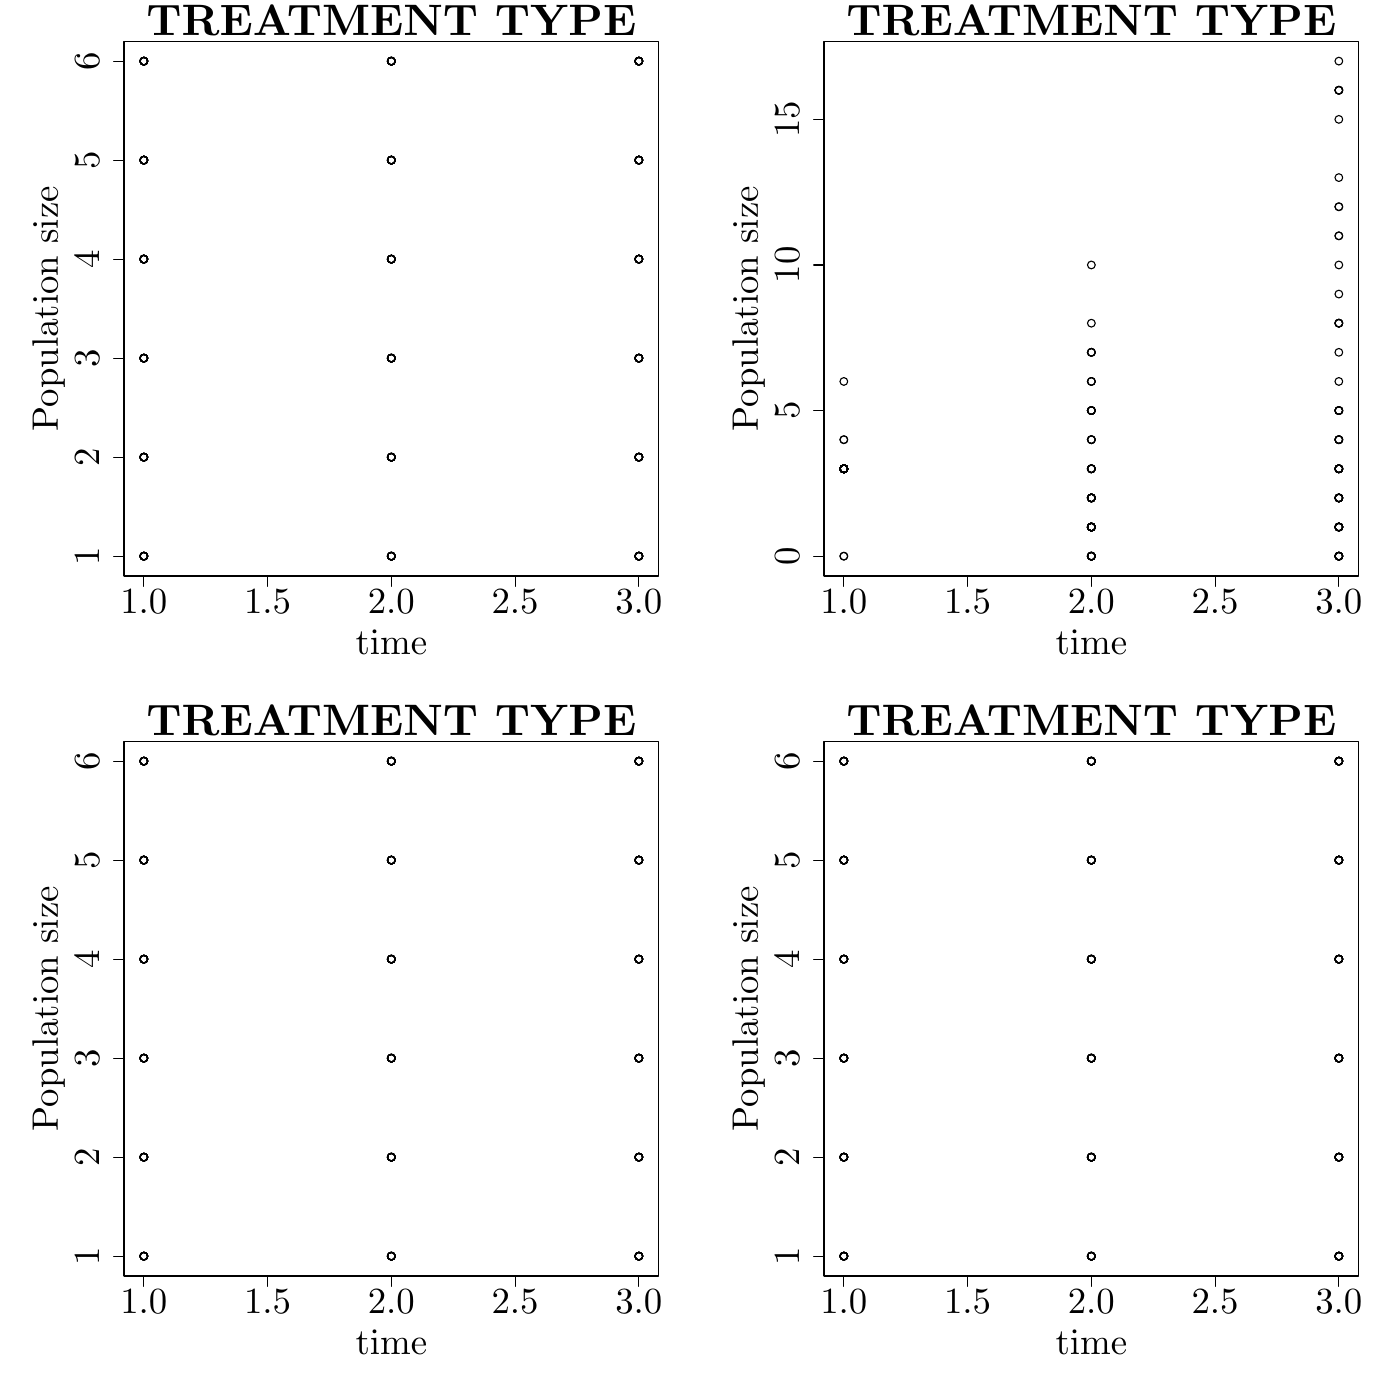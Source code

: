 % Created by tikzDevice version 0.7.0 on 2014-04-14 21:19:28
% !TEX encoding = UTF-8 Unicode
\documentclass{article}
\nonstopmode

\usepackage{tikz}

\usepackage[active,tightpage,psfixbb]{preview}

\PreviewEnvironment{pgfpicture}

\setlength\PreviewBorder{0pt}

\newcommand{\SweaveOpts}[1]{}  % do not interfere with LaTeX
\newcommand{\SweaveInput}[1]{} % because they are not real TeX commands
\newcommand{\Sexpr}[1]{}       % will only be parsed by R


\usepackage[utf8]{inputenc}
\usepackage{amsmath}
\usepackage{graphicx}
%\usepackage{bbold}
\usepackage{tikz}
%\usepackage{silence}
\usepackage{mdframed}
%\WarningFilter{mdframed}{You got a bad break}
\usepackage[colorinlistoftodos]{todonotes}
\usepackage{listings}
\usepackage{color}
\colorlet{exampcol}{blue!10}
\usepackage{multicol}

\title{BIO311: Population Ecology\\ \textit{Practical 6: An introduction to \texttt{R}}}
\setlength\parindent{0pt}

\author{Koen van Benthem \& Tina Cornioley\\\\
\tt{koen.vanbenthem@ieu.uzh.ch}\\ \tt{tina.cornioley@ieu.uzh.ch}}

\date{Spring 2014}
\setcounter{tocdepth}{1} % Determines the depth of the table of contents;; 0:chapters, 1: chapters and sections, 2: chapters,sections and subsections

%\renewcommand{\theExercise}{\thechapter.\arabic{Exercise}}%


\begin{document}

\begin{tikzpicture}[x=1pt,y=1pt]
\definecolor[named]{fillColor}{rgb}{1.00,1.00,1.00}
\path[use as bounding box,fill=fillColor,fill opacity=0.00] (0,0) rectangle (505.89,505.89);
\begin{scope}
\path[clip] ( 44.82,297.76) rectangle (238.00,490.95);
\definecolor[named]{drawColor}{rgb}{0.00,0.00,0.00}

\path[draw=drawColor,line width= 0.4pt,line join=round,line cap=round] ( 51.97,304.92) circle (  1.40);

\path[draw=drawColor,line width= 0.4pt,line join=round,line cap=round] ( 51.97,483.79) circle (  1.40);

\path[draw=drawColor,line width= 0.4pt,line join=round,line cap=round] ( 51.97,304.92) circle (  1.40);

\path[draw=drawColor,line width= 0.4pt,line join=round,line cap=round] ( 51.97,340.69) circle (  1.40);

\path[draw=drawColor,line width= 0.4pt,line join=round,line cap=round] ( 51.97,483.79) circle (  1.40);

\path[draw=drawColor,line width= 0.4pt,line join=round,line cap=round] ( 51.97,340.69) circle (  1.40);

\path[draw=drawColor,line width= 0.4pt,line join=round,line cap=round] ( 51.97,412.25) circle (  1.40);

\path[draw=drawColor,line width= 0.4pt,line join=round,line cap=round] ( 51.97,412.25) circle (  1.40);

\path[draw=drawColor,line width= 0.4pt,line join=round,line cap=round] ( 51.97,412.25) circle (  1.40);

\path[draw=drawColor,line width= 0.4pt,line join=round,line cap=round] ( 51.97,376.47) circle (  1.40);

\path[draw=drawColor,line width= 0.4pt,line join=round,line cap=round] ( 51.97,412.25) circle (  1.40);

\path[draw=drawColor,line width= 0.4pt,line join=round,line cap=round] ( 51.97,340.69) circle (  1.40);

\path[draw=drawColor,line width= 0.4pt,line join=round,line cap=round] ( 51.97,304.92) circle (  1.40);

\path[draw=drawColor,line width= 0.4pt,line join=round,line cap=round] ( 51.97,304.92) circle (  1.40);

\path[draw=drawColor,line width= 0.4pt,line join=round,line cap=round] ( 51.97,483.79) circle (  1.40);

\path[draw=drawColor,line width= 0.4pt,line join=round,line cap=round] ( 51.97,340.69) circle (  1.40);

\path[draw=drawColor,line width= 0.4pt,line join=round,line cap=round] ( 51.97,340.69) circle (  1.40);

\path[draw=drawColor,line width= 0.4pt,line join=round,line cap=round] ( 51.97,340.69) circle (  1.40);

\path[draw=drawColor,line width= 0.4pt,line join=round,line cap=round] ( 51.97,376.47) circle (  1.40);

\path[draw=drawColor,line width= 0.4pt,line join=round,line cap=round] ( 51.97,376.47) circle (  1.40);

\path[draw=drawColor,line width= 0.4pt,line join=round,line cap=round] ( 51.97,412.25) circle (  1.40);

\path[draw=drawColor,line width= 0.4pt,line join=round,line cap=round] ( 51.97,483.79) circle (  1.40);

\path[draw=drawColor,line width= 0.4pt,line join=round,line cap=round] ( 51.97,376.47) circle (  1.40);

\path[draw=drawColor,line width= 0.4pt,line join=round,line cap=round] ( 51.97,340.69) circle (  1.40);

\path[draw=drawColor,line width= 0.4pt,line join=round,line cap=round] ( 51.97,376.47) circle (  1.40);

\path[draw=drawColor,line width= 0.4pt,line join=round,line cap=round] ( 51.97,448.02) circle (  1.40);

\path[draw=drawColor,line width= 0.4pt,line join=round,line cap=round] ( 51.97,376.47) circle (  1.40);

\path[draw=drawColor,line width= 0.4pt,line join=round,line cap=round] ( 51.97,483.79) circle (  1.40);

\path[draw=drawColor,line width= 0.4pt,line join=round,line cap=round] ( 51.97,412.25) circle (  1.40);

\path[draw=drawColor,line width= 0.4pt,line join=round,line cap=round] ( 51.97,376.47) circle (  1.40);

\path[draw=drawColor,line width= 0.4pt,line join=round,line cap=round] ( 51.97,376.47) circle (  1.40);

\path[draw=drawColor,line width= 0.4pt,line join=round,line cap=round] ( 51.97,448.02) circle (  1.40);

\path[draw=drawColor,line width= 0.4pt,line join=round,line cap=round] ( 51.97,304.92) circle (  1.40);

\path[draw=drawColor,line width= 0.4pt,line join=round,line cap=round] ( 51.97,448.02) circle (  1.40);

\path[draw=drawColor,line width= 0.4pt,line join=round,line cap=round] ( 51.97,483.79) circle (  1.40);

\path[draw=drawColor,line width= 0.4pt,line join=round,line cap=round] ( 51.97,448.02) circle (  1.40);

\path[draw=drawColor,line width= 0.4pt,line join=round,line cap=round] ( 51.97,483.79) circle (  1.40);

\path[draw=drawColor,line width= 0.4pt,line join=round,line cap=round] ( 51.97,448.02) circle (  1.40);

\path[draw=drawColor,line width= 0.4pt,line join=round,line cap=round] ( 51.97,412.25) circle (  1.40);

\path[draw=drawColor,line width= 0.4pt,line join=round,line cap=round] ( 51.97,412.25) circle (  1.40);

\path[draw=drawColor,line width= 0.4pt,line join=round,line cap=round] ( 51.97,448.02) circle (  1.40);

\path[draw=drawColor,line width= 0.4pt,line join=round,line cap=round] ( 51.97,376.47) circle (  1.40);

\path[draw=drawColor,line width= 0.4pt,line join=round,line cap=round] ( 51.97,376.47) circle (  1.40);

\path[draw=drawColor,line width= 0.4pt,line join=round,line cap=round] ( 51.97,483.79) circle (  1.40);

\path[draw=drawColor,line width= 0.4pt,line join=round,line cap=round] ( 51.97,483.79) circle (  1.40);

\path[draw=drawColor,line width= 0.4pt,line join=round,line cap=round] ( 51.97,340.69) circle (  1.40);

\path[draw=drawColor,line width= 0.4pt,line join=round,line cap=round] ( 51.97,340.69) circle (  1.40);

\path[draw=drawColor,line width= 0.4pt,line join=round,line cap=round] ( 51.97,304.92) circle (  1.40);

\path[draw=drawColor,line width= 0.4pt,line join=round,line cap=round] ( 51.97,448.02) circle (  1.40);

\path[draw=drawColor,line width= 0.4pt,line join=round,line cap=round] ( 51.97,448.02) circle (  1.40);

\path[draw=drawColor,line width= 0.4pt,line join=round,line cap=round] ( 51.97,483.79) circle (  1.40);

\path[draw=drawColor,line width= 0.4pt,line join=round,line cap=round] ( 51.97,340.69) circle (  1.40);

\path[draw=drawColor,line width= 0.4pt,line join=round,line cap=round] ( 51.97,304.92) circle (  1.40);

\path[draw=drawColor,line width= 0.4pt,line join=round,line cap=round] ( 51.97,448.02) circle (  1.40);

\path[draw=drawColor,line width= 0.4pt,line join=round,line cap=round] ( 51.97,448.02) circle (  1.40);

\path[draw=drawColor,line width= 0.4pt,line join=round,line cap=round] ( 51.97,376.47) circle (  1.40);

\path[draw=drawColor,line width= 0.4pt,line join=round,line cap=round] ( 51.97,412.25) circle (  1.40);

\path[draw=drawColor,line width= 0.4pt,line join=round,line cap=round] ( 51.97,340.69) circle (  1.40);

\path[draw=drawColor,line width= 0.4pt,line join=round,line cap=round] ( 51.97,376.47) circle (  1.40);

\path[draw=drawColor,line width= 0.4pt,line join=round,line cap=round] ( 51.97,304.92) circle (  1.40);

\path[draw=drawColor,line width= 0.4pt,line join=round,line cap=round] ( 51.97,412.25) circle (  1.40);

\path[draw=drawColor,line width= 0.4pt,line join=round,line cap=round] ( 51.97,304.92) circle (  1.40);

\path[draw=drawColor,line width= 0.4pt,line join=round,line cap=round] ( 51.97,412.25) circle (  1.40);

\path[draw=drawColor,line width= 0.4pt,line join=round,line cap=round] ( 51.97,448.02) circle (  1.40);

\path[draw=drawColor,line width= 0.4pt,line join=round,line cap=round] ( 51.97,304.92) circle (  1.40);

\path[draw=drawColor,line width= 0.4pt,line join=round,line cap=round] ( 51.97,448.02) circle (  1.40);

\path[draw=drawColor,line width= 0.4pt,line join=round,line cap=round] ( 51.97,483.79) circle (  1.40);

\path[draw=drawColor,line width= 0.4pt,line join=round,line cap=round] ( 51.97,340.69) circle (  1.40);

\path[draw=drawColor,line width= 0.4pt,line join=round,line cap=round] ( 51.97,412.25) circle (  1.40);

\path[draw=drawColor,line width= 0.4pt,line join=round,line cap=round] ( 51.97,483.79) circle (  1.40);

\path[draw=drawColor,line width= 0.4pt,line join=round,line cap=round] ( 51.97,304.92) circle (  1.40);

\path[draw=drawColor,line width= 0.4pt,line join=round,line cap=round] ( 51.97,304.92) circle (  1.40);

\path[draw=drawColor,line width= 0.4pt,line join=round,line cap=round] (141.41,304.92) circle (  1.40);

\path[draw=drawColor,line width= 0.4pt,line join=round,line cap=round] (141.41,483.79) circle (  1.40);

\path[draw=drawColor,line width= 0.4pt,line join=round,line cap=round] (141.41,304.92) circle (  1.40);

\path[draw=drawColor,line width= 0.4pt,line join=round,line cap=round] (141.41,340.69) circle (  1.40);

\path[draw=drawColor,line width= 0.4pt,line join=round,line cap=round] (141.41,483.79) circle (  1.40);

\path[draw=drawColor,line width= 0.4pt,line join=round,line cap=round] (141.41,340.69) circle (  1.40);

\path[draw=drawColor,line width= 0.4pt,line join=round,line cap=round] (141.41,412.25) circle (  1.40);

\path[draw=drawColor,line width= 0.4pt,line join=round,line cap=round] (141.41,412.25) circle (  1.40);

\path[draw=drawColor,line width= 0.4pt,line join=round,line cap=round] (141.41,412.25) circle (  1.40);

\path[draw=drawColor,line width= 0.4pt,line join=round,line cap=round] (141.41,376.47) circle (  1.40);

\path[draw=drawColor,line width= 0.4pt,line join=round,line cap=round] (141.41,412.25) circle (  1.40);

\path[draw=drawColor,line width= 0.4pt,line join=round,line cap=round] (141.41,340.69) circle (  1.40);

\path[draw=drawColor,line width= 0.4pt,line join=round,line cap=round] (141.41,304.92) circle (  1.40);

\path[draw=drawColor,line width= 0.4pt,line join=round,line cap=round] (141.41,304.92) circle (  1.40);

\path[draw=drawColor,line width= 0.4pt,line join=round,line cap=round] (141.41,483.79) circle (  1.40);

\path[draw=drawColor,line width= 0.4pt,line join=round,line cap=round] (141.41,340.69) circle (  1.40);

\path[draw=drawColor,line width= 0.4pt,line join=round,line cap=round] (141.41,340.69) circle (  1.40);

\path[draw=drawColor,line width= 0.4pt,line join=round,line cap=round] (141.41,340.69) circle (  1.40);

\path[draw=drawColor,line width= 0.4pt,line join=round,line cap=round] (141.41,376.47) circle (  1.40);

\path[draw=drawColor,line width= 0.4pt,line join=round,line cap=round] (141.41,376.47) circle (  1.40);

\path[draw=drawColor,line width= 0.4pt,line join=round,line cap=round] (141.41,412.25) circle (  1.40);

\path[draw=drawColor,line width= 0.4pt,line join=round,line cap=round] (141.41,483.79) circle (  1.40);

\path[draw=drawColor,line width= 0.4pt,line join=round,line cap=round] (141.41,376.47) circle (  1.40);

\path[draw=drawColor,line width= 0.4pt,line join=round,line cap=round] (141.41,340.69) circle (  1.40);

\path[draw=drawColor,line width= 0.4pt,line join=round,line cap=round] (141.41,376.47) circle (  1.40);

\path[draw=drawColor,line width= 0.4pt,line join=round,line cap=round] (141.41,448.02) circle (  1.40);

\path[draw=drawColor,line width= 0.4pt,line join=round,line cap=round] (141.41,376.47) circle (  1.40);

\path[draw=drawColor,line width= 0.4pt,line join=round,line cap=round] (141.41,483.79) circle (  1.40);

\path[draw=drawColor,line width= 0.4pt,line join=round,line cap=round] (141.41,412.25) circle (  1.40);

\path[draw=drawColor,line width= 0.4pt,line join=round,line cap=round] (141.41,376.47) circle (  1.40);

\path[draw=drawColor,line width= 0.4pt,line join=round,line cap=round] (141.41,376.47) circle (  1.40);

\path[draw=drawColor,line width= 0.4pt,line join=round,line cap=round] (141.41,448.02) circle (  1.40);

\path[draw=drawColor,line width= 0.4pt,line join=round,line cap=round] (141.41,304.92) circle (  1.40);

\path[draw=drawColor,line width= 0.4pt,line join=round,line cap=round] (141.41,448.02) circle (  1.40);

\path[draw=drawColor,line width= 0.4pt,line join=round,line cap=round] (141.41,483.79) circle (  1.40);

\path[draw=drawColor,line width= 0.4pt,line join=round,line cap=round] (141.41,448.02) circle (  1.40);

\path[draw=drawColor,line width= 0.4pt,line join=round,line cap=round] (141.41,483.79) circle (  1.40);

\path[draw=drawColor,line width= 0.4pt,line join=round,line cap=round] (141.41,448.02) circle (  1.40);

\path[draw=drawColor,line width= 0.4pt,line join=round,line cap=round] (141.41,412.25) circle (  1.40);

\path[draw=drawColor,line width= 0.4pt,line join=round,line cap=round] (141.41,412.25) circle (  1.40);

\path[draw=drawColor,line width= 0.4pt,line join=round,line cap=round] (141.41,448.02) circle (  1.40);

\path[draw=drawColor,line width= 0.4pt,line join=round,line cap=round] (141.41,376.47) circle (  1.40);

\path[draw=drawColor,line width= 0.4pt,line join=round,line cap=round] (141.41,376.47) circle (  1.40);

\path[draw=drawColor,line width= 0.4pt,line join=round,line cap=round] (141.41,483.79) circle (  1.40);

\path[draw=drawColor,line width= 0.4pt,line join=round,line cap=round] (141.41,483.79) circle (  1.40);

\path[draw=drawColor,line width= 0.4pt,line join=round,line cap=round] (141.41,340.69) circle (  1.40);

\path[draw=drawColor,line width= 0.4pt,line join=round,line cap=round] (141.41,340.69) circle (  1.40);

\path[draw=drawColor,line width= 0.4pt,line join=round,line cap=round] (141.41,304.92) circle (  1.40);

\path[draw=drawColor,line width= 0.4pt,line join=round,line cap=round] (141.41,448.02) circle (  1.40);

\path[draw=drawColor,line width= 0.4pt,line join=round,line cap=round] (141.41,448.02) circle (  1.40);

\path[draw=drawColor,line width= 0.4pt,line join=round,line cap=round] (141.41,483.79) circle (  1.40);

\path[draw=drawColor,line width= 0.4pt,line join=round,line cap=round] (141.41,340.69) circle (  1.40);

\path[draw=drawColor,line width= 0.4pt,line join=round,line cap=round] (141.41,304.92) circle (  1.40);

\path[draw=drawColor,line width= 0.4pt,line join=round,line cap=round] (141.41,448.02) circle (  1.40);

\path[draw=drawColor,line width= 0.4pt,line join=round,line cap=round] (141.41,448.02) circle (  1.40);

\path[draw=drawColor,line width= 0.4pt,line join=round,line cap=round] (141.41,376.47) circle (  1.40);

\path[draw=drawColor,line width= 0.4pt,line join=round,line cap=round] (141.41,412.25) circle (  1.40);

\path[draw=drawColor,line width= 0.4pt,line join=round,line cap=round] (141.41,340.69) circle (  1.40);

\path[draw=drawColor,line width= 0.4pt,line join=round,line cap=round] (141.41,376.47) circle (  1.40);

\path[draw=drawColor,line width= 0.4pt,line join=round,line cap=round] (141.41,304.92) circle (  1.40);

\path[draw=drawColor,line width= 0.4pt,line join=round,line cap=round] (141.41,412.25) circle (  1.40);

\path[draw=drawColor,line width= 0.4pt,line join=round,line cap=round] (141.41,304.92) circle (  1.40);

\path[draw=drawColor,line width= 0.4pt,line join=round,line cap=round] (141.41,412.25) circle (  1.40);

\path[draw=drawColor,line width= 0.4pt,line join=round,line cap=round] (141.41,448.02) circle (  1.40);

\path[draw=drawColor,line width= 0.4pt,line join=round,line cap=round] (141.41,304.92) circle (  1.40);

\path[draw=drawColor,line width= 0.4pt,line join=round,line cap=round] (141.41,448.02) circle (  1.40);

\path[draw=drawColor,line width= 0.4pt,line join=round,line cap=round] (141.41,483.79) circle (  1.40);

\path[draw=drawColor,line width= 0.4pt,line join=round,line cap=round] (141.41,340.69) circle (  1.40);

\path[draw=drawColor,line width= 0.4pt,line join=round,line cap=round] (141.41,412.25) circle (  1.40);

\path[draw=drawColor,line width= 0.4pt,line join=round,line cap=round] (141.41,483.79) circle (  1.40);

\path[draw=drawColor,line width= 0.4pt,line join=round,line cap=round] (141.41,304.92) circle (  1.40);

\path[draw=drawColor,line width= 0.4pt,line join=round,line cap=round] (141.41,304.92) circle (  1.40);

\path[draw=drawColor,line width= 0.4pt,line join=round,line cap=round] (230.85,304.92) circle (  1.40);

\path[draw=drawColor,line width= 0.4pt,line join=round,line cap=round] (230.85,483.79) circle (  1.40);

\path[draw=drawColor,line width= 0.4pt,line join=round,line cap=round] (230.85,304.92) circle (  1.40);

\path[draw=drawColor,line width= 0.4pt,line join=round,line cap=round] (230.85,340.69) circle (  1.40);

\path[draw=drawColor,line width= 0.4pt,line join=round,line cap=round] (230.85,483.79) circle (  1.40);

\path[draw=drawColor,line width= 0.4pt,line join=round,line cap=round] (230.85,340.69) circle (  1.40);

\path[draw=drawColor,line width= 0.4pt,line join=round,line cap=round] (230.85,412.25) circle (  1.40);

\path[draw=drawColor,line width= 0.4pt,line join=round,line cap=round] (230.85,412.25) circle (  1.40);

\path[draw=drawColor,line width= 0.4pt,line join=round,line cap=round] (230.85,412.25) circle (  1.40);

\path[draw=drawColor,line width= 0.4pt,line join=round,line cap=round] (230.85,376.47) circle (  1.40);

\path[draw=drawColor,line width= 0.4pt,line join=round,line cap=round] (230.85,412.25) circle (  1.40);

\path[draw=drawColor,line width= 0.4pt,line join=round,line cap=round] (230.85,340.69) circle (  1.40);

\path[draw=drawColor,line width= 0.4pt,line join=round,line cap=round] (230.85,304.92) circle (  1.40);

\path[draw=drawColor,line width= 0.4pt,line join=round,line cap=round] (230.85,304.92) circle (  1.40);

\path[draw=drawColor,line width= 0.4pt,line join=round,line cap=round] (230.85,483.79) circle (  1.40);

\path[draw=drawColor,line width= 0.4pt,line join=round,line cap=round] (230.85,340.69) circle (  1.40);

\path[draw=drawColor,line width= 0.4pt,line join=round,line cap=round] (230.85,340.69) circle (  1.40);

\path[draw=drawColor,line width= 0.4pt,line join=round,line cap=round] (230.85,340.69) circle (  1.40);

\path[draw=drawColor,line width= 0.4pt,line join=round,line cap=round] (230.85,376.47) circle (  1.40);

\path[draw=drawColor,line width= 0.4pt,line join=round,line cap=round] (230.85,376.47) circle (  1.40);

\path[draw=drawColor,line width= 0.4pt,line join=round,line cap=round] (230.85,412.25) circle (  1.40);

\path[draw=drawColor,line width= 0.4pt,line join=round,line cap=round] (230.85,483.79) circle (  1.40);

\path[draw=drawColor,line width= 0.4pt,line join=round,line cap=round] (230.85,376.47) circle (  1.40);

\path[draw=drawColor,line width= 0.4pt,line join=round,line cap=round] (230.85,340.69) circle (  1.40);

\path[draw=drawColor,line width= 0.4pt,line join=round,line cap=round] (230.85,376.47) circle (  1.40);

\path[draw=drawColor,line width= 0.4pt,line join=round,line cap=round] (230.85,448.02) circle (  1.40);

\path[draw=drawColor,line width= 0.4pt,line join=round,line cap=round] (230.85,376.47) circle (  1.40);

\path[draw=drawColor,line width= 0.4pt,line join=round,line cap=round] (230.85,483.79) circle (  1.40);

\path[draw=drawColor,line width= 0.4pt,line join=round,line cap=round] (230.85,412.25) circle (  1.40);

\path[draw=drawColor,line width= 0.4pt,line join=round,line cap=round] (230.85,376.47) circle (  1.40);

\path[draw=drawColor,line width= 0.4pt,line join=round,line cap=round] (230.85,376.47) circle (  1.40);

\path[draw=drawColor,line width= 0.4pt,line join=round,line cap=round] (230.85,448.02) circle (  1.40);

\path[draw=drawColor,line width= 0.4pt,line join=round,line cap=round] (230.85,304.92) circle (  1.40);

\path[draw=drawColor,line width= 0.4pt,line join=round,line cap=round] (230.85,448.02) circle (  1.40);

\path[draw=drawColor,line width= 0.4pt,line join=round,line cap=round] (230.85,483.79) circle (  1.40);

\path[draw=drawColor,line width= 0.4pt,line join=round,line cap=round] (230.85,448.02) circle (  1.40);

\path[draw=drawColor,line width= 0.4pt,line join=round,line cap=round] (230.85,483.79) circle (  1.40);

\path[draw=drawColor,line width= 0.4pt,line join=round,line cap=round] (230.85,448.02) circle (  1.40);

\path[draw=drawColor,line width= 0.4pt,line join=round,line cap=round] (230.85,412.25) circle (  1.40);

\path[draw=drawColor,line width= 0.4pt,line join=round,line cap=round] (230.85,412.25) circle (  1.40);

\path[draw=drawColor,line width= 0.4pt,line join=round,line cap=round] (230.85,448.02) circle (  1.40);

\path[draw=drawColor,line width= 0.4pt,line join=round,line cap=round] (230.85,376.47) circle (  1.40);

\path[draw=drawColor,line width= 0.4pt,line join=round,line cap=round] (230.85,376.47) circle (  1.40);

\path[draw=drawColor,line width= 0.4pt,line join=round,line cap=round] (230.85,483.79) circle (  1.40);

\path[draw=drawColor,line width= 0.4pt,line join=round,line cap=round] (230.85,483.79) circle (  1.40);

\path[draw=drawColor,line width= 0.4pt,line join=round,line cap=round] (230.85,340.69) circle (  1.40);

\path[draw=drawColor,line width= 0.4pt,line join=round,line cap=round] (230.85,340.69) circle (  1.40);

\path[draw=drawColor,line width= 0.4pt,line join=round,line cap=round] (230.85,304.92) circle (  1.40);

\path[draw=drawColor,line width= 0.4pt,line join=round,line cap=round] (230.85,448.02) circle (  1.40);

\path[draw=drawColor,line width= 0.4pt,line join=round,line cap=round] (230.85,448.02) circle (  1.40);

\path[draw=drawColor,line width= 0.4pt,line join=round,line cap=round] (230.85,483.79) circle (  1.40);

\path[draw=drawColor,line width= 0.4pt,line join=round,line cap=round] (230.85,340.69) circle (  1.40);

\path[draw=drawColor,line width= 0.4pt,line join=round,line cap=round] (230.85,304.92) circle (  1.40);

\path[draw=drawColor,line width= 0.4pt,line join=round,line cap=round] (230.85,448.02) circle (  1.40);

\path[draw=drawColor,line width= 0.4pt,line join=round,line cap=round] (230.85,448.02) circle (  1.40);

\path[draw=drawColor,line width= 0.4pt,line join=round,line cap=round] (230.85,376.47) circle (  1.40);

\path[draw=drawColor,line width= 0.4pt,line join=round,line cap=round] (230.85,412.25) circle (  1.40);

\path[draw=drawColor,line width= 0.4pt,line join=round,line cap=round] (230.85,340.69) circle (  1.40);

\path[draw=drawColor,line width= 0.4pt,line join=round,line cap=round] (230.85,376.47) circle (  1.40);

\path[draw=drawColor,line width= 0.4pt,line join=round,line cap=round] (230.85,304.92) circle (  1.40);

\path[draw=drawColor,line width= 0.4pt,line join=round,line cap=round] (230.85,412.25) circle (  1.40);

\path[draw=drawColor,line width= 0.4pt,line join=round,line cap=round] (230.85,304.92) circle (  1.40);

\path[draw=drawColor,line width= 0.4pt,line join=round,line cap=round] (230.85,412.25) circle (  1.40);

\path[draw=drawColor,line width= 0.4pt,line join=round,line cap=round] (230.85,448.02) circle (  1.40);

\path[draw=drawColor,line width= 0.4pt,line join=round,line cap=round] (230.85,304.92) circle (  1.40);

\path[draw=drawColor,line width= 0.4pt,line join=round,line cap=round] (230.85,448.02) circle (  1.40);

\path[draw=drawColor,line width= 0.4pt,line join=round,line cap=round] (230.85,483.79) circle (  1.40);

\path[draw=drawColor,line width= 0.4pt,line join=round,line cap=round] (230.85,340.69) circle (  1.40);

\path[draw=drawColor,line width= 0.4pt,line join=round,line cap=round] (230.85,412.25) circle (  1.40);

\path[draw=drawColor,line width= 0.4pt,line join=round,line cap=round] (230.85,483.79) circle (  1.40);

\path[draw=drawColor,line width= 0.4pt,line join=round,line cap=round] (230.85,304.92) circle (  1.40);

\path[draw=drawColor,line width= 0.4pt,line join=round,line cap=round] (230.85,304.92) circle (  1.40);
\end{scope}
\begin{scope}
\path[clip] (  0.00,  0.00) rectangle (505.89,505.89);
\definecolor[named]{drawColor}{rgb}{0.00,0.00,0.00}

\path[draw=drawColor,line width= 0.4pt,line join=round,line cap=round] ( 51.97,297.76) -- (230.85,297.76);

\path[draw=drawColor,line width= 0.4pt,line join=round,line cap=round] ( 51.97,297.76) -- ( 51.97,294.03);

\path[draw=drawColor,line width= 0.4pt,line join=round,line cap=round] ( 96.69,297.76) -- ( 96.69,294.03);

\path[draw=drawColor,line width= 0.4pt,line join=round,line cap=round] (141.41,297.76) -- (141.41,294.03);

\path[draw=drawColor,line width= 0.4pt,line join=round,line cap=round] (186.13,297.76) -- (186.13,294.03);

\path[draw=drawColor,line width= 0.4pt,line join=round,line cap=round] (230.85,297.76) -- (230.85,294.03);

\node[text=drawColor,anchor=base,inner sep=0pt, outer sep=0pt, scale=  1.33] at ( 51.97,284.32) {1.0};

\node[text=drawColor,anchor=base,inner sep=0pt, outer sep=0pt, scale=  1.33] at ( 96.69,284.32) {1.5};

\node[text=drawColor,anchor=base,inner sep=0pt, outer sep=0pt, scale=  1.33] at (141.41,284.32) {2.0};

\node[text=drawColor,anchor=base,inner sep=0pt, outer sep=0pt, scale=  1.33] at (186.13,284.32) {2.5};

\node[text=drawColor,anchor=base,inner sep=0pt, outer sep=0pt, scale=  1.33] at (230.85,284.32) {3.0};

\path[draw=drawColor,line width= 0.4pt,line join=round,line cap=round] ( 44.82,304.92) -- ( 44.82,483.79);

\path[draw=drawColor,line width= 0.4pt,line join=round,line cap=round] ( 44.82,304.92) -- ( 41.09,304.92);

\path[draw=drawColor,line width= 0.4pt,line join=round,line cap=round] ( 44.82,340.69) -- ( 41.09,340.69);

\path[draw=drawColor,line width= 0.4pt,line join=round,line cap=round] ( 44.82,376.47) -- ( 41.09,376.47);

\path[draw=drawColor,line width= 0.4pt,line join=round,line cap=round] ( 44.82,412.25) -- ( 41.09,412.25);

\path[draw=drawColor,line width= 0.4pt,line join=round,line cap=round] ( 44.82,448.02) -- ( 41.09,448.02);

\path[draw=drawColor,line width= 0.4pt,line join=round,line cap=round] ( 44.82,483.79) -- ( 41.09,483.79);

\node[text=drawColor,rotate= 90.00,anchor=base,inner sep=0pt, outer sep=0pt, scale=  1.33] at ( 35.86,304.92) {1};

\node[text=drawColor,rotate= 90.00,anchor=base,inner sep=0pt, outer sep=0pt, scale=  1.33] at ( 35.86,340.69) {2};

\node[text=drawColor,rotate= 90.00,anchor=base,inner sep=0pt, outer sep=0pt, scale=  1.33] at ( 35.86,376.47) {3};

\node[text=drawColor,rotate= 90.00,anchor=base,inner sep=0pt, outer sep=0pt, scale=  1.33] at ( 35.86,412.25) {4};

\node[text=drawColor,rotate= 90.00,anchor=base,inner sep=0pt, outer sep=0pt, scale=  1.33] at ( 35.86,448.02) {5};

\node[text=drawColor,rotate= 90.00,anchor=base,inner sep=0pt, outer sep=0pt, scale=  1.33] at ( 35.86,483.79) {6};

\path[draw=drawColor,line width= 0.4pt,line join=round,line cap=round] ( 44.82,297.76) --
	(238.00,297.76) --
	(238.00,490.95) --
	( 44.82,490.95) --
	( 44.82,297.76);
\end{scope}
\begin{scope}
\path[clip] (  0.00,252.94) rectangle (252.94,505.89);
\definecolor[named]{drawColor}{rgb}{0.00,0.00,0.00}

\node[text=drawColor,anchor=base,inner sep=0pt, outer sep=0pt, scale=  1.59] at (141.41,492.92) {\bfseries TREATMENT TYPE};

\node[text=drawColor,anchor=base,inner sep=0pt, outer sep=0pt, scale=  1.33] at (141.41,269.38) {time};

\node[text=drawColor,rotate= 90.00,anchor=base,inner sep=0pt, outer sep=0pt, scale=  1.33] at ( 20.92,394.36) {Population size};
\end{scope}
\begin{scope}
\path[clip] (297.76,297.76) rectangle (490.95,490.95);
\definecolor[named]{drawColor}{rgb}{0.00,0.00,0.00}

\path[draw=drawColor,line width= 0.4pt,line join=round,line cap=round] (304.92,336.49) circle (  1.40);

\path[draw=drawColor,line width= 0.4pt,line join=round,line cap=round] (304.92,336.49) circle (  1.40);

\path[draw=drawColor,line width= 0.4pt,line join=round,line cap=round] (304.92,336.49) circle (  1.40);

\path[draw=drawColor,line width= 0.4pt,line join=round,line cap=round] (304.92,336.49) circle (  1.40);

\path[draw=drawColor,line width= 0.4pt,line join=round,line cap=round] (304.92,336.49) circle (  1.40);

\path[draw=drawColor,line width= 0.4pt,line join=round,line cap=round] (304.92,336.49) circle (  1.40);

\path[draw=drawColor,line width= 0.4pt,line join=round,line cap=round] (304.92,336.49) circle (  1.40);

\path[draw=drawColor,line width= 0.4pt,line join=round,line cap=round] (304.92,336.49) circle (  1.40);

\path[draw=drawColor,line width= 0.4pt,line join=round,line cap=round] (304.92,336.49) circle (  1.40);

\path[draw=drawColor,line width= 0.4pt,line join=round,line cap=round] (304.92,336.49) circle (  1.40);

\path[draw=drawColor,line width= 0.4pt,line join=round,line cap=round] (304.92,336.49) circle (  1.40);

\path[draw=drawColor,line width= 0.4pt,line join=round,line cap=round] (304.92,336.49) circle (  1.40);

\path[draw=drawColor,line width= 0.4pt,line join=round,line cap=round] (304.92,336.49) circle (  1.40);

\path[draw=drawColor,line width= 0.4pt,line join=round,line cap=round] (304.92,336.49) circle (  1.40);

\path[draw=drawColor,line width= 0.4pt,line join=round,line cap=round] (304.92,336.49) circle (  1.40);

\path[draw=drawColor,line width= 0.4pt,line join=round,line cap=round] (304.92,336.49) circle (  1.40);

\path[draw=drawColor,line width= 0.4pt,line join=round,line cap=round] (304.92,336.49) circle (  1.40);

\path[draw=drawColor,line width= 0.4pt,line join=round,line cap=round] (304.92,336.49) circle (  1.40);

\path[draw=drawColor,line width= 0.4pt,line join=round,line cap=round] (304.92,336.49) circle (  1.40);

\path[draw=drawColor,line width= 0.4pt,line join=round,line cap=round] (304.92,336.49) circle (  1.40);

\path[draw=drawColor,line width= 0.4pt,line join=round,line cap=round] (304.92,336.49) circle (  1.40);

\path[draw=drawColor,line width= 0.4pt,line join=round,line cap=round] (304.92,336.49) circle (  1.40);

\path[draw=drawColor,line width= 0.4pt,line join=round,line cap=round] (304.92,336.49) circle (  1.40);

\path[draw=drawColor,line width= 0.4pt,line join=round,line cap=round] (304.92,336.49) circle (  1.40);

\path[draw=drawColor,line width= 0.4pt,line join=round,line cap=round] (304.92,336.49) circle (  1.40);

\path[draw=drawColor,line width= 0.4pt,line join=round,line cap=round] (304.92,336.49) circle (  1.40);

\path[draw=drawColor,line width= 0.4pt,line join=round,line cap=round] (304.92,336.49) circle (  1.40);

\path[draw=drawColor,line width= 0.4pt,line join=round,line cap=round] (304.92,336.49) circle (  1.40);

\path[draw=drawColor,line width= 0.4pt,line join=round,line cap=round] (304.92,336.49) circle (  1.40);

\path[draw=drawColor,line width= 0.4pt,line join=round,line cap=round] (304.92,336.49) circle (  1.40);

\path[draw=drawColor,line width= 0.4pt,line join=round,line cap=round] (304.92,336.49) circle (  1.40);

\path[draw=drawColor,line width= 0.4pt,line join=round,line cap=round] (304.92,336.49) circle (  1.40);

\path[draw=drawColor,line width= 0.4pt,line join=round,line cap=round] (304.92,336.49) circle (  1.40);

\path[draw=drawColor,line width= 0.4pt,line join=round,line cap=round] (304.92,336.49) circle (  1.40);

\path[draw=drawColor,line width= 0.4pt,line join=round,line cap=round] (304.92,336.49) circle (  1.40);

\path[draw=drawColor,line width= 0.4pt,line join=round,line cap=round] (304.92,336.49) circle (  1.40);

\path[draw=drawColor,line width= 0.4pt,line join=round,line cap=round] (304.92,336.49) circle (  1.40);

\path[draw=drawColor,line width= 0.4pt,line join=round,line cap=round] (304.92,336.49) circle (  1.40);

\path[draw=drawColor,line width= 0.4pt,line join=round,line cap=round] (304.92,336.49) circle (  1.40);

\path[draw=drawColor,line width= 0.4pt,line join=round,line cap=round] (304.92,336.49) circle (  1.40);

\path[draw=drawColor,line width= 0.4pt,line join=round,line cap=round] (304.92,336.49) circle (  1.40);

\path[draw=drawColor,line width= 0.4pt,line join=round,line cap=round] (304.92,336.49) circle (  1.40);

\path[draw=drawColor,line width= 0.4pt,line join=round,line cap=round] (304.92,336.49) circle (  1.40);

\path[draw=drawColor,line width= 0.4pt,line join=round,line cap=round] (304.92,336.49) circle (  1.40);

\path[draw=drawColor,line width= 0.4pt,line join=round,line cap=round] (304.92,336.49) circle (  1.40);

\path[draw=drawColor,line width= 0.4pt,line join=round,line cap=round] (304.92,336.49) circle (  1.40);

\path[draw=drawColor,line width= 0.4pt,line join=round,line cap=round] (304.92,336.49) circle (  1.40);

\path[draw=drawColor,line width= 0.4pt,line join=round,line cap=round] (304.92,336.49) circle (  1.40);

\path[draw=drawColor,line width= 0.4pt,line join=round,line cap=round] (304.92,336.49) circle (  1.40);

\path[draw=drawColor,line width= 0.4pt,line join=round,line cap=round] (304.92,336.49) circle (  1.40);

\path[draw=drawColor,line width= 0.4pt,line join=round,line cap=round] (304.92,336.49) circle (  1.40);

\path[draw=drawColor,line width= 0.4pt,line join=round,line cap=round] (304.92,336.49) circle (  1.40);

\path[draw=drawColor,line width= 0.4pt,line join=round,line cap=round] (304.92,336.49) circle (  1.40);

\path[draw=drawColor,line width= 0.4pt,line join=round,line cap=round] (304.92,336.49) circle (  1.40);

\path[draw=drawColor,line width= 0.4pt,line join=round,line cap=round] (304.92,347.01) circle (  1.40);

\path[draw=drawColor,line width= 0.4pt,line join=round,line cap=round] (304.92,336.49) circle (  1.40);

\path[draw=drawColor,line width= 0.4pt,line join=round,line cap=round] (304.92,368.05) circle (  1.40);

\path[draw=drawColor,line width= 0.4pt,line join=round,line cap=round] (304.92,336.49) circle (  1.40);

\path[draw=drawColor,line width= 0.4pt,line join=round,line cap=round] (304.92,347.01) circle (  1.40);

\path[draw=drawColor,line width= 0.4pt,line join=round,line cap=round] (304.92,336.49) circle (  1.40);

\path[draw=drawColor,line width= 0.4pt,line join=round,line cap=round] (304.92,336.49) circle (  1.40);

\path[draw=drawColor,line width= 0.4pt,line join=round,line cap=round] (304.92,336.49) circle (  1.40);

\path[draw=drawColor,line width= 0.4pt,line join=round,line cap=round] (304.92,336.49) circle (  1.40);

\path[draw=drawColor,line width= 0.4pt,line join=round,line cap=round] (304.92,336.49) circle (  1.40);

\path[draw=drawColor,line width= 0.4pt,line join=round,line cap=round] (304.92,336.49) circle (  1.40);

\path[draw=drawColor,line width= 0.4pt,line join=round,line cap=round] (304.92,336.49) circle (  1.40);

\path[draw=drawColor,line width= 0.4pt,line join=round,line cap=round] (304.92,336.49) circle (  1.40);

\path[draw=drawColor,line width= 0.4pt,line join=round,line cap=round] (304.92,336.49) circle (  1.40);

\path[draw=drawColor,line width= 0.4pt,line join=round,line cap=round] (304.92,336.49) circle (  1.40);

\path[draw=drawColor,line width= 0.4pt,line join=round,line cap=round] (304.92,304.92) circle (  1.40);

\path[draw=drawColor,line width= 0.4pt,line join=round,line cap=round] (304.92,336.49) circle (  1.40);

\path[draw=drawColor,line width= 0.4pt,line join=round,line cap=round] (304.92,304.92) circle (  1.40);

\path[draw=drawColor,line width= 0.4pt,line join=round,line cap=round] (394.36,368.05) circle (  1.40);

\path[draw=drawColor,line width= 0.4pt,line join=round,line cap=round] (394.36,304.92) circle (  1.40);

\path[draw=drawColor,line width= 0.4pt,line join=round,line cap=round] (394.36,325.96) circle (  1.40);

\path[draw=drawColor,line width= 0.4pt,line join=round,line cap=round] (394.36,315.44) circle (  1.40);

\path[draw=drawColor,line width= 0.4pt,line join=round,line cap=round] (394.36,357.53) circle (  1.40);

\path[draw=drawColor,line width= 0.4pt,line join=round,line cap=round] (394.36,315.44) circle (  1.40);

\path[draw=drawColor,line width= 0.4pt,line join=round,line cap=round] (394.36,336.49) circle (  1.40);

\path[draw=drawColor,line width= 0.4pt,line join=round,line cap=round] (394.36,304.92) circle (  1.40);

\path[draw=drawColor,line width= 0.4pt,line join=round,line cap=round] (394.36,357.53) circle (  1.40);

\path[draw=drawColor,line width= 0.4pt,line join=round,line cap=round] (394.36,315.44) circle (  1.40);

\path[draw=drawColor,line width= 0.4pt,line join=round,line cap=round] (394.36,357.53) circle (  1.40);

\path[draw=drawColor,line width= 0.4pt,line join=round,line cap=round] (394.36,315.44) circle (  1.40);

\path[draw=drawColor,line width= 0.4pt,line join=round,line cap=round] (394.36,357.53) circle (  1.40);

\path[draw=drawColor,line width= 0.4pt,line join=round,line cap=round] (394.36,325.96) circle (  1.40);

\path[draw=drawColor,line width= 0.4pt,line join=round,line cap=round] (394.36,304.92) circle (  1.40);

\path[draw=drawColor,line width= 0.4pt,line join=round,line cap=round] (394.36,315.44) circle (  1.40);

\path[draw=drawColor,line width= 0.4pt,line join=round,line cap=round] (394.36,315.44) circle (  1.40);

\path[draw=drawColor,line width= 0.4pt,line join=round,line cap=round] (394.36,336.49) circle (  1.40);

\path[draw=drawColor,line width= 0.4pt,line join=round,line cap=round] (394.36,315.44) circle (  1.40);

\path[draw=drawColor,line width= 0.4pt,line join=round,line cap=round] (394.36,315.44) circle (  1.40);

\path[draw=drawColor,line width= 0.4pt,line join=round,line cap=round] (394.36,304.92) circle (  1.40);

\path[draw=drawColor,line width= 0.4pt,line join=round,line cap=round] (394.36,325.96) circle (  1.40);

\path[draw=drawColor,line width= 0.4pt,line join=round,line cap=round] (394.36,315.44) circle (  1.40);

\path[draw=drawColor,line width= 0.4pt,line join=round,line cap=round] (394.36,325.96) circle (  1.40);

\path[draw=drawColor,line width= 0.4pt,line join=round,line cap=round] (394.36,336.49) circle (  1.40);

\path[draw=drawColor,line width= 0.4pt,line join=round,line cap=round] (394.36,315.44) circle (  1.40);

\path[draw=drawColor,line width= 0.4pt,line join=round,line cap=round] (394.36,315.44) circle (  1.40);

\path[draw=drawColor,line width= 0.4pt,line join=round,line cap=round] (394.36,315.44) circle (  1.40);

\path[draw=drawColor,line width= 0.4pt,line join=round,line cap=round] (394.36,357.53) circle (  1.40);

\path[draw=drawColor,line width= 0.4pt,line join=round,line cap=round] (394.36,347.01) circle (  1.40);

\path[draw=drawColor,line width= 0.4pt,line join=round,line cap=round] (394.36,304.92) circle (  1.40);

\path[draw=drawColor,line width= 0.4pt,line join=round,line cap=round] (394.36,315.44) circle (  1.40);

\path[draw=drawColor,line width= 0.4pt,line join=round,line cap=round] (394.36,315.44) circle (  1.40);

\path[draw=drawColor,line width= 0.4pt,line join=round,line cap=round] (394.36,315.44) circle (  1.40);

\path[draw=drawColor,line width= 0.4pt,line join=round,line cap=round] (394.36,315.44) circle (  1.40);

\path[draw=drawColor,line width= 0.4pt,line join=round,line cap=round] (394.36,378.57) circle (  1.40);

\path[draw=drawColor,line width= 0.4pt,line join=round,line cap=round] (394.36,325.96) circle (  1.40);

\path[draw=drawColor,line width= 0.4pt,line join=round,line cap=round] (394.36,304.92) circle (  1.40);

\path[draw=drawColor,line width= 0.4pt,line join=round,line cap=round] (394.36,325.96) circle (  1.40);

\path[draw=drawColor,line width= 0.4pt,line join=round,line cap=round] (394.36,336.49) circle (  1.40);

\path[draw=drawColor,line width= 0.4pt,line join=round,line cap=round] (394.36,368.05) circle (  1.40);

\path[draw=drawColor,line width= 0.4pt,line join=round,line cap=round] (394.36,368.05) circle (  1.40);

\path[draw=drawColor,line width= 0.4pt,line join=round,line cap=round] (394.36,325.96) circle (  1.40);

\path[draw=drawColor,line width= 0.4pt,line join=round,line cap=round] (394.36,325.96) circle (  1.40);

\path[draw=drawColor,line width= 0.4pt,line join=round,line cap=round] (394.36,336.49) circle (  1.40);

\path[draw=drawColor,line width= 0.4pt,line join=round,line cap=round] (394.36,347.01) circle (  1.40);

\path[draw=drawColor,line width= 0.4pt,line join=round,line cap=round] (394.36,336.49) circle (  1.40);

\path[draw=drawColor,line width= 0.4pt,line join=round,line cap=round] (394.36,325.96) circle (  1.40);

\path[draw=drawColor,line width= 0.4pt,line join=round,line cap=round] (394.36,315.44) circle (  1.40);

\path[draw=drawColor,line width= 0.4pt,line join=round,line cap=round] (394.36,389.10) circle (  1.40);

\path[draw=drawColor,line width= 0.4pt,line join=round,line cap=round] (394.36,410.14) circle (  1.40);

\path[draw=drawColor,line width= 0.4pt,line join=round,line cap=round] (394.36,357.53) circle (  1.40);

\path[draw=drawColor,line width= 0.4pt,line join=round,line cap=round] (394.36,315.44) circle (  1.40);

\path[draw=drawColor,line width= 0.4pt,line join=round,line cap=round] (394.36,378.57) circle (  1.40);

\path[draw=drawColor,line width= 0.4pt,line join=round,line cap=round] (394.36,315.44) circle (  1.40);

\path[draw=drawColor,line width= 0.4pt,line join=round,line cap=round] (394.36,325.96) circle (  1.40);

\path[draw=drawColor,line width= 0.4pt,line join=round,line cap=round] (394.36,325.96) circle (  1.40);

\path[draw=drawColor,line width= 0.4pt,line join=round,line cap=round] (394.36,347.01) circle (  1.40);

\path[draw=drawColor,line width= 0.4pt,line join=round,line cap=round] (394.36,336.49) circle (  1.40);

\path[draw=drawColor,line width= 0.4pt,line join=round,line cap=round] (394.36,357.53) circle (  1.40);

\path[draw=drawColor,line width= 0.4pt,line join=round,line cap=round] (394.36,304.92) circle (  1.40);

\path[draw=drawColor,line width= 0.4pt,line join=round,line cap=round] (394.36,325.96) circle (  1.40);

\path[draw=drawColor,line width= 0.4pt,line join=round,line cap=round] (394.36,304.92) circle (  1.40);

\path[draw=drawColor,line width= 0.4pt,line join=round,line cap=round] (394.36,304.92) circle (  1.40);

\path[draw=drawColor,line width= 0.4pt,line join=round,line cap=round] (394.36,336.49) circle (  1.40);

\path[draw=drawColor,line width= 0.4pt,line join=round,line cap=round] (394.36,315.44) circle (  1.40);

\path[draw=drawColor,line width= 0.4pt,line join=round,line cap=round] (394.36,325.96) circle (  1.40);

\path[draw=drawColor,line width= 0.4pt,line join=round,line cap=round] (394.36,378.57) circle (  1.40);

\path[draw=drawColor,line width= 0.4pt,line join=round,line cap=round] (394.36,347.01) circle (  1.40);

\path[draw=drawColor,line width= 0.4pt,line join=round,line cap=round] (394.36,378.57) circle (  1.40);

\path[draw=drawColor,line width= 0.4pt,line join=round,line cap=round] (394.36,304.92) circle (  1.40);

\path[draw=drawColor,line width= 0.4pt,line join=round,line cap=round] (394.36,304.92) circle (  1.40);

\path[draw=drawColor,line width= 0.4pt,line join=round,line cap=round] (483.79,473.27) circle (  1.40);

\path[draw=drawColor,line width= 0.4pt,line join=round,line cap=round] (483.79,304.92) circle (  1.40);

\path[draw=drawColor,line width= 0.4pt,line join=round,line cap=round] (483.79,336.49) circle (  1.40);

\path[draw=drawColor,line width= 0.4pt,line join=round,line cap=round] (483.79,315.44) circle (  1.40);

\path[draw=drawColor,line width= 0.4pt,line join=round,line cap=round] (483.79,420.66) circle (  1.40);

\path[draw=drawColor,line width= 0.4pt,line join=round,line cap=round] (483.79,325.96) circle (  1.40);

\path[draw=drawColor,line width= 0.4pt,line join=round,line cap=round] (483.79,336.49) circle (  1.40);

\path[draw=drawColor,line width= 0.4pt,line join=round,line cap=round] (483.79,357.53) circle (  1.40);

\path[draw=drawColor,line width= 0.4pt,line join=round,line cap=round] (483.79,325.96) circle (  1.40);

\path[draw=drawColor,line width= 0.4pt,line join=round,line cap=round] (483.79,315.44) circle (  1.40);

\path[draw=drawColor,line width= 0.4pt,line join=round,line cap=round] (483.79,431.18) circle (  1.40);

\path[draw=drawColor,line width= 0.4pt,line join=round,line cap=round] (483.79,304.92) circle (  1.40);

\path[draw=drawColor,line width= 0.4pt,line join=round,line cap=round] (483.79,347.01) circle (  1.40);

\path[draw=drawColor,line width= 0.4pt,line join=round,line cap=round] (483.79,315.44) circle (  1.40);

\path[draw=drawColor,line width= 0.4pt,line join=round,line cap=round] (483.79,315.44) circle (  1.40);

\path[draw=drawColor,line width= 0.4pt,line join=round,line cap=round] (483.79,325.96) circle (  1.40);

\path[draw=drawColor,line width= 0.4pt,line join=round,line cap=round] (483.79,315.44) circle (  1.40);

\path[draw=drawColor,line width= 0.4pt,line join=round,line cap=round] (483.79,357.53) circle (  1.40);

\path[draw=drawColor,line width= 0.4pt,line join=round,line cap=round] (483.79,325.96) circle (  1.40);

\path[draw=drawColor,line width= 0.4pt,line join=round,line cap=round] (483.79,336.49) circle (  1.40);

\path[draw=drawColor,line width= 0.4pt,line join=round,line cap=round] (483.79,304.92) circle (  1.40);

\path[draw=drawColor,line width= 0.4pt,line join=round,line cap=round] (483.79,304.92) circle (  1.40);

\path[draw=drawColor,line width= 0.4pt,line join=round,line cap=round] (483.79,431.18) circle (  1.40);

\path[draw=drawColor,line width= 0.4pt,line join=round,line cap=round] (483.79,336.49) circle (  1.40);

\path[draw=drawColor,line width= 0.4pt,line join=round,line cap=round] (483.79,325.96) circle (  1.40);

\path[draw=drawColor,line width= 0.4pt,line join=round,line cap=round] (483.79,315.44) circle (  1.40);

\path[draw=drawColor,line width= 0.4pt,line join=round,line cap=round] (483.79,336.49) circle (  1.40);

\path[draw=drawColor,line width= 0.4pt,line join=round,line cap=round] (483.79,389.10) circle (  1.40);

\path[draw=drawColor,line width= 0.4pt,line join=round,line cap=round] (483.79,347.01) circle (  1.40);

\path[draw=drawColor,line width= 0.4pt,line join=round,line cap=round] (483.79,389.10) circle (  1.40);

\path[draw=drawColor,line width= 0.4pt,line join=round,line cap=round] (483.79,315.44) circle (  1.40);

\path[draw=drawColor,line width= 0.4pt,line join=round,line cap=round] (483.79,304.92) circle (  1.40);

\path[draw=drawColor,line width= 0.4pt,line join=round,line cap=round] (483.79,357.53) circle (  1.40);

\path[draw=drawColor,line width= 0.4pt,line join=round,line cap=round] (483.79,304.92) circle (  1.40);

\path[draw=drawColor,line width= 0.4pt,line join=round,line cap=round] (483.79,304.92) circle (  1.40);

\path[draw=drawColor,line width= 0.4pt,line join=round,line cap=round] (483.79,462.75) circle (  1.40);

\path[draw=drawColor,line width= 0.4pt,line join=round,line cap=round] (483.79,336.49) circle (  1.40);

\path[draw=drawColor,line width= 0.4pt,line join=round,line cap=round] (483.79,304.92) circle (  1.40);

\path[draw=drawColor,line width= 0.4pt,line join=round,line cap=round] (483.79,325.96) circle (  1.40);

\path[draw=drawColor,line width= 0.4pt,line join=round,line cap=round] (483.79,378.57) circle (  1.40);

\path[draw=drawColor,line width= 0.4pt,line join=round,line cap=round] (483.79,441.71) circle (  1.40);

\path[draw=drawColor,line width= 0.4pt,line join=round,line cap=round] (483.79,399.62) circle (  1.40);

\path[draw=drawColor,line width= 0.4pt,line join=round,line cap=round] (483.79,357.53) circle (  1.40);

\path[draw=drawColor,line width= 0.4pt,line join=round,line cap=round] (483.79,325.96) circle (  1.40);

\path[draw=drawColor,line width= 0.4pt,line join=round,line cap=round] (483.79,325.96) circle (  1.40);

\path[draw=drawColor,line width= 0.4pt,line join=round,line cap=round] (483.79,336.49) circle (  1.40);

\path[draw=drawColor,line width= 0.4pt,line join=round,line cap=round] (483.79,336.49) circle (  1.40);

\path[draw=drawColor,line width= 0.4pt,line join=round,line cap=round] (483.79,336.49) circle (  1.40);

\path[draw=drawColor,line width= 0.4pt,line join=round,line cap=round] (483.79,325.96) circle (  1.40);

\path[draw=drawColor,line width= 0.4pt,line join=round,line cap=round] (483.79,483.80) circle (  1.40);

\path[draw=drawColor,line width= 0.4pt,line join=round,line cap=round] (483.79,473.27) circle (  1.40);

\path[draw=drawColor,line width= 0.4pt,line join=round,line cap=round] (483.79,420.66) circle (  1.40);

\path[draw=drawColor,line width= 0.4pt,line join=round,line cap=round] (483.79,347.01) circle (  1.40);

\path[draw=drawColor,line width= 0.4pt,line join=round,line cap=round] (483.79,473.27) circle (  1.40);

\path[draw=drawColor,line width= 0.4pt,line join=round,line cap=round] (483.79,315.44) circle (  1.40);

\path[draw=drawColor,line width= 0.4pt,line join=round,line cap=round] (483.79,336.49) circle (  1.40);

\path[draw=drawColor,line width= 0.4pt,line join=round,line cap=round] (483.79,410.14) circle (  1.40);

\path[draw=drawColor,line width= 0.4pt,line join=round,line cap=round] (483.79,347.01) circle (  1.40);

\path[draw=drawColor,line width= 0.4pt,line join=round,line cap=round] (483.79,357.53) circle (  1.40);

\path[draw=drawColor,line width= 0.4pt,line join=round,line cap=round] (483.79,368.05) circle (  1.40);

\path[draw=drawColor,line width= 0.4pt,line join=round,line cap=round] (483.79,315.44) circle (  1.40);

\path[draw=drawColor,line width= 0.4pt,line join=round,line cap=round] (483.79,347.01) circle (  1.40);

\path[draw=drawColor,line width= 0.4pt,line join=round,line cap=round] (483.79,304.92) circle (  1.40);

\path[draw=drawColor,line width= 0.4pt,line join=round,line cap=round] (483.79,315.44) circle (  1.40);

\path[draw=drawColor,line width= 0.4pt,line join=round,line cap=round] (483.79,315.44) circle (  1.40);

\path[draw=drawColor,line width= 0.4pt,line join=round,line cap=round] (483.79,315.44) circle (  1.40);

\path[draw=drawColor,line width= 0.4pt,line join=round,line cap=round] (483.79,473.27) circle (  1.40);

\path[draw=drawColor,line width= 0.4pt,line join=round,line cap=round] (483.79,389.10) circle (  1.40);

\path[draw=drawColor,line width= 0.4pt,line join=round,line cap=round] (483.79,389.10) circle (  1.40);

\path[draw=drawColor,line width= 0.4pt,line join=round,line cap=round] (483.79,304.92) circle (  1.40);

\path[draw=drawColor,line width= 0.4pt,line join=round,line cap=round] (483.79,336.49) circle (  1.40);

\path[draw=drawColor,line width= 0.4pt,line join=round,line cap=round] (483.79,357.53) circle (  1.40);
\end{scope}
\begin{scope}
\path[clip] (  0.00,  0.00) rectangle (505.89,505.89);
\definecolor[named]{drawColor}{rgb}{0.00,0.00,0.00}

\path[draw=drawColor,line width= 0.4pt,line join=round,line cap=round] (304.92,297.76) -- (483.79,297.76);

\path[draw=drawColor,line width= 0.4pt,line join=round,line cap=round] (304.92,297.76) -- (304.92,294.03);

\path[draw=drawColor,line width= 0.4pt,line join=round,line cap=round] (349.64,297.76) -- (349.64,294.03);

\path[draw=drawColor,line width= 0.4pt,line join=round,line cap=round] (394.36,297.76) -- (394.36,294.03);

\path[draw=drawColor,line width= 0.4pt,line join=round,line cap=round] (439.08,297.76) -- (439.08,294.03);

\path[draw=drawColor,line width= 0.4pt,line join=round,line cap=round] (483.79,297.76) -- (483.79,294.03);

\node[text=drawColor,anchor=base,inner sep=0pt, outer sep=0pt, scale=  1.33] at (304.92,284.32) {1.0};

\node[text=drawColor,anchor=base,inner sep=0pt, outer sep=0pt, scale=  1.33] at (349.64,284.32) {1.5};

\node[text=drawColor,anchor=base,inner sep=0pt, outer sep=0pt, scale=  1.33] at (394.36,284.32) {2.0};

\node[text=drawColor,anchor=base,inner sep=0pt, outer sep=0pt, scale=  1.33] at (439.08,284.32) {2.5};

\node[text=drawColor,anchor=base,inner sep=0pt, outer sep=0pt, scale=  1.33] at (483.79,284.32) {3.0};

\path[draw=drawColor,line width= 0.4pt,line join=round,line cap=round] (297.76,304.92) -- (297.76,462.75);

\path[draw=drawColor,line width= 0.4pt,line join=round,line cap=round] (297.76,304.92) -- (294.03,304.92);

\path[draw=drawColor,line width= 0.4pt,line join=round,line cap=round] (297.76,357.53) -- (294.03,357.53);

\path[draw=drawColor,line width= 0.4pt,line join=round,line cap=round] (297.76,410.14) -- (294.03,410.14);

\path[draw=drawColor,line width= 0.4pt,line join=round,line cap=round] (297.76,462.75) -- (294.03,462.75);

\node[text=drawColor,rotate= 90.00,anchor=base,inner sep=0pt, outer sep=0pt, scale=  1.33] at (288.80,304.92) {0};

\node[text=drawColor,rotate= 90.00,anchor=base,inner sep=0pt, outer sep=0pt, scale=  1.33] at (288.80,357.53) {5};

\node[text=drawColor,rotate= 90.00,anchor=base,inner sep=0pt, outer sep=0pt, scale=  1.33] at (288.80,410.14) {10};

\node[text=drawColor,rotate= 90.00,anchor=base,inner sep=0pt, outer sep=0pt, scale=  1.33] at (288.80,462.75) {15};

\path[draw=drawColor,line width= 0.4pt,line join=round,line cap=round] (297.76,297.76) --
	(490.95,297.76) --
	(490.95,490.95) --
	(297.76,490.95) --
	(297.76,297.76);
\end{scope}
\begin{scope}
\path[clip] (252.94,252.94) rectangle (505.89,505.89);
\definecolor[named]{drawColor}{rgb}{0.00,0.00,0.00}

\node[text=drawColor,anchor=base,inner sep=0pt, outer sep=0pt, scale=  1.59] at (394.36,492.92) {\bfseries TREATMENT TYPE};

\node[text=drawColor,anchor=base,inner sep=0pt, outer sep=0pt, scale=  1.33] at (394.36,269.38) {time};

\node[text=drawColor,rotate= 90.00,anchor=base,inner sep=0pt, outer sep=0pt, scale=  1.33] at (273.86,394.36) {Population size};
\end{scope}
\begin{scope}
\path[clip] ( 44.82, 44.82) rectangle (238.00,238.00);
\definecolor[named]{drawColor}{rgb}{0.00,0.00,0.00}

\path[draw=drawColor,line width= 0.4pt,line join=round,line cap=round] ( 51.97, 51.97) circle (  1.40);

\path[draw=drawColor,line width= 0.4pt,line join=round,line cap=round] ( 51.97,230.85) circle (  1.40);

\path[draw=drawColor,line width= 0.4pt,line join=round,line cap=round] ( 51.97, 51.97) circle (  1.40);

\path[draw=drawColor,line width= 0.4pt,line join=round,line cap=round] ( 51.97, 87.75) circle (  1.40);

\path[draw=drawColor,line width= 0.4pt,line join=round,line cap=round] ( 51.97,230.85) circle (  1.40);

\path[draw=drawColor,line width= 0.4pt,line join=round,line cap=round] ( 51.97, 87.75) circle (  1.40);

\path[draw=drawColor,line width= 0.4pt,line join=round,line cap=round] ( 51.97,159.30) circle (  1.40);

\path[draw=drawColor,line width= 0.4pt,line join=round,line cap=round] ( 51.97,159.30) circle (  1.40);

\path[draw=drawColor,line width= 0.4pt,line join=round,line cap=round] ( 51.97,159.30) circle (  1.40);

\path[draw=drawColor,line width= 0.4pt,line join=round,line cap=round] ( 51.97,123.52) circle (  1.40);

\path[draw=drawColor,line width= 0.4pt,line join=round,line cap=round] ( 51.97,159.30) circle (  1.40);

\path[draw=drawColor,line width= 0.4pt,line join=round,line cap=round] ( 51.97, 87.75) circle (  1.40);

\path[draw=drawColor,line width= 0.4pt,line join=round,line cap=round] ( 51.97, 51.97) circle (  1.40);

\path[draw=drawColor,line width= 0.4pt,line join=round,line cap=round] ( 51.97, 51.97) circle (  1.40);

\path[draw=drawColor,line width= 0.4pt,line join=round,line cap=round] ( 51.97,230.85) circle (  1.40);

\path[draw=drawColor,line width= 0.4pt,line join=round,line cap=round] ( 51.97, 87.75) circle (  1.40);

\path[draw=drawColor,line width= 0.4pt,line join=round,line cap=round] ( 51.97, 87.75) circle (  1.40);

\path[draw=drawColor,line width= 0.4pt,line join=round,line cap=round] ( 51.97, 87.75) circle (  1.40);

\path[draw=drawColor,line width= 0.4pt,line join=round,line cap=round] ( 51.97,123.52) circle (  1.40);

\path[draw=drawColor,line width= 0.4pt,line join=round,line cap=round] ( 51.97,123.52) circle (  1.40);

\path[draw=drawColor,line width= 0.4pt,line join=round,line cap=round] ( 51.97,159.30) circle (  1.40);

\path[draw=drawColor,line width= 0.4pt,line join=round,line cap=round] ( 51.97,230.85) circle (  1.40);

\path[draw=drawColor,line width= 0.4pt,line join=round,line cap=round] ( 51.97,123.52) circle (  1.40);

\path[draw=drawColor,line width= 0.4pt,line join=round,line cap=round] ( 51.97, 87.75) circle (  1.40);

\path[draw=drawColor,line width= 0.4pt,line join=round,line cap=round] ( 51.97,123.52) circle (  1.40);

\path[draw=drawColor,line width= 0.4pt,line join=round,line cap=round] ( 51.97,195.08) circle (  1.40);

\path[draw=drawColor,line width= 0.4pt,line join=round,line cap=round] ( 51.97,123.52) circle (  1.40);

\path[draw=drawColor,line width= 0.4pt,line join=round,line cap=round] ( 51.97,230.85) circle (  1.40);

\path[draw=drawColor,line width= 0.4pt,line join=round,line cap=round] ( 51.97,159.30) circle (  1.40);

\path[draw=drawColor,line width= 0.4pt,line join=round,line cap=round] ( 51.97,123.52) circle (  1.40);

\path[draw=drawColor,line width= 0.4pt,line join=round,line cap=round] ( 51.97,123.52) circle (  1.40);

\path[draw=drawColor,line width= 0.4pt,line join=round,line cap=round] ( 51.97,195.08) circle (  1.40);

\path[draw=drawColor,line width= 0.4pt,line join=round,line cap=round] ( 51.97, 51.97) circle (  1.40);

\path[draw=drawColor,line width= 0.4pt,line join=round,line cap=round] ( 51.97,195.08) circle (  1.40);

\path[draw=drawColor,line width= 0.4pt,line join=round,line cap=round] ( 51.97,230.85) circle (  1.40);

\path[draw=drawColor,line width= 0.4pt,line join=round,line cap=round] ( 51.97,195.08) circle (  1.40);

\path[draw=drawColor,line width= 0.4pt,line join=round,line cap=round] ( 51.97,230.85) circle (  1.40);

\path[draw=drawColor,line width= 0.4pt,line join=round,line cap=round] ( 51.97,195.08) circle (  1.40);

\path[draw=drawColor,line width= 0.4pt,line join=round,line cap=round] ( 51.97,159.30) circle (  1.40);

\path[draw=drawColor,line width= 0.4pt,line join=round,line cap=round] ( 51.97,159.30) circle (  1.40);

\path[draw=drawColor,line width= 0.4pt,line join=round,line cap=round] ( 51.97,195.08) circle (  1.40);

\path[draw=drawColor,line width= 0.4pt,line join=round,line cap=round] ( 51.97,123.52) circle (  1.40);

\path[draw=drawColor,line width= 0.4pt,line join=round,line cap=round] ( 51.97,123.52) circle (  1.40);

\path[draw=drawColor,line width= 0.4pt,line join=round,line cap=round] ( 51.97,230.85) circle (  1.40);

\path[draw=drawColor,line width= 0.4pt,line join=round,line cap=round] ( 51.97,230.85) circle (  1.40);

\path[draw=drawColor,line width= 0.4pt,line join=round,line cap=round] ( 51.97, 87.75) circle (  1.40);

\path[draw=drawColor,line width= 0.4pt,line join=round,line cap=round] ( 51.97, 87.75) circle (  1.40);

\path[draw=drawColor,line width= 0.4pt,line join=round,line cap=round] ( 51.97, 51.97) circle (  1.40);

\path[draw=drawColor,line width= 0.4pt,line join=round,line cap=round] ( 51.97,195.08) circle (  1.40);

\path[draw=drawColor,line width= 0.4pt,line join=round,line cap=round] ( 51.97,195.08) circle (  1.40);

\path[draw=drawColor,line width= 0.4pt,line join=round,line cap=round] ( 51.97,230.85) circle (  1.40);

\path[draw=drawColor,line width= 0.4pt,line join=round,line cap=round] ( 51.97, 87.75) circle (  1.40);

\path[draw=drawColor,line width= 0.4pt,line join=round,line cap=round] ( 51.97, 51.97) circle (  1.40);

\path[draw=drawColor,line width= 0.4pt,line join=round,line cap=round] ( 51.97,195.08) circle (  1.40);

\path[draw=drawColor,line width= 0.4pt,line join=round,line cap=round] ( 51.97,195.08) circle (  1.40);

\path[draw=drawColor,line width= 0.4pt,line join=round,line cap=round] ( 51.97,123.52) circle (  1.40);

\path[draw=drawColor,line width= 0.4pt,line join=round,line cap=round] ( 51.97,159.30) circle (  1.40);

\path[draw=drawColor,line width= 0.4pt,line join=round,line cap=round] ( 51.97, 87.75) circle (  1.40);

\path[draw=drawColor,line width= 0.4pt,line join=round,line cap=round] ( 51.97,123.52) circle (  1.40);

\path[draw=drawColor,line width= 0.4pt,line join=round,line cap=round] ( 51.97, 51.97) circle (  1.40);

\path[draw=drawColor,line width= 0.4pt,line join=round,line cap=round] ( 51.97,159.30) circle (  1.40);

\path[draw=drawColor,line width= 0.4pt,line join=round,line cap=round] ( 51.97, 51.97) circle (  1.40);

\path[draw=drawColor,line width= 0.4pt,line join=round,line cap=round] ( 51.97,159.30) circle (  1.40);

\path[draw=drawColor,line width= 0.4pt,line join=round,line cap=round] ( 51.97,195.08) circle (  1.40);

\path[draw=drawColor,line width= 0.4pt,line join=round,line cap=round] ( 51.97, 51.97) circle (  1.40);

\path[draw=drawColor,line width= 0.4pt,line join=round,line cap=round] ( 51.97,195.08) circle (  1.40);

\path[draw=drawColor,line width= 0.4pt,line join=round,line cap=round] ( 51.97,230.85) circle (  1.40);

\path[draw=drawColor,line width= 0.4pt,line join=round,line cap=round] ( 51.97, 87.75) circle (  1.40);

\path[draw=drawColor,line width= 0.4pt,line join=round,line cap=round] ( 51.97,159.30) circle (  1.40);

\path[draw=drawColor,line width= 0.4pt,line join=round,line cap=round] ( 51.97,230.85) circle (  1.40);

\path[draw=drawColor,line width= 0.4pt,line join=round,line cap=round] ( 51.97, 51.97) circle (  1.40);

\path[draw=drawColor,line width= 0.4pt,line join=round,line cap=round] ( 51.97, 51.97) circle (  1.40);

\path[draw=drawColor,line width= 0.4pt,line join=round,line cap=round] (141.41, 51.97) circle (  1.40);

\path[draw=drawColor,line width= 0.4pt,line join=round,line cap=round] (141.41,230.85) circle (  1.40);

\path[draw=drawColor,line width= 0.4pt,line join=round,line cap=round] (141.41, 51.97) circle (  1.40);

\path[draw=drawColor,line width= 0.4pt,line join=round,line cap=round] (141.41, 87.75) circle (  1.40);

\path[draw=drawColor,line width= 0.4pt,line join=round,line cap=round] (141.41,230.85) circle (  1.40);

\path[draw=drawColor,line width= 0.4pt,line join=round,line cap=round] (141.41, 87.75) circle (  1.40);

\path[draw=drawColor,line width= 0.4pt,line join=round,line cap=round] (141.41,159.30) circle (  1.40);

\path[draw=drawColor,line width= 0.4pt,line join=round,line cap=round] (141.41,159.30) circle (  1.40);

\path[draw=drawColor,line width= 0.4pt,line join=round,line cap=round] (141.41,159.30) circle (  1.40);

\path[draw=drawColor,line width= 0.4pt,line join=round,line cap=round] (141.41,123.52) circle (  1.40);

\path[draw=drawColor,line width= 0.4pt,line join=round,line cap=round] (141.41,159.30) circle (  1.40);

\path[draw=drawColor,line width= 0.4pt,line join=round,line cap=round] (141.41, 87.75) circle (  1.40);

\path[draw=drawColor,line width= 0.4pt,line join=round,line cap=round] (141.41, 51.97) circle (  1.40);

\path[draw=drawColor,line width= 0.4pt,line join=round,line cap=round] (141.41, 51.97) circle (  1.40);

\path[draw=drawColor,line width= 0.4pt,line join=round,line cap=round] (141.41,230.85) circle (  1.40);

\path[draw=drawColor,line width= 0.4pt,line join=round,line cap=round] (141.41, 87.75) circle (  1.40);

\path[draw=drawColor,line width= 0.4pt,line join=round,line cap=round] (141.41, 87.75) circle (  1.40);

\path[draw=drawColor,line width= 0.4pt,line join=round,line cap=round] (141.41, 87.75) circle (  1.40);

\path[draw=drawColor,line width= 0.4pt,line join=round,line cap=round] (141.41,123.52) circle (  1.40);

\path[draw=drawColor,line width= 0.4pt,line join=round,line cap=round] (141.41,123.52) circle (  1.40);

\path[draw=drawColor,line width= 0.4pt,line join=round,line cap=round] (141.41,159.30) circle (  1.40);

\path[draw=drawColor,line width= 0.4pt,line join=round,line cap=round] (141.41,230.85) circle (  1.40);

\path[draw=drawColor,line width= 0.4pt,line join=round,line cap=round] (141.41,123.52) circle (  1.40);

\path[draw=drawColor,line width= 0.4pt,line join=round,line cap=round] (141.41, 87.75) circle (  1.40);

\path[draw=drawColor,line width= 0.4pt,line join=round,line cap=round] (141.41,123.52) circle (  1.40);

\path[draw=drawColor,line width= 0.4pt,line join=round,line cap=round] (141.41,195.08) circle (  1.40);

\path[draw=drawColor,line width= 0.4pt,line join=round,line cap=round] (141.41,123.52) circle (  1.40);

\path[draw=drawColor,line width= 0.4pt,line join=round,line cap=round] (141.41,230.85) circle (  1.40);

\path[draw=drawColor,line width= 0.4pt,line join=round,line cap=round] (141.41,159.30) circle (  1.40);

\path[draw=drawColor,line width= 0.4pt,line join=round,line cap=round] (141.41,123.52) circle (  1.40);

\path[draw=drawColor,line width= 0.4pt,line join=round,line cap=round] (141.41,123.52) circle (  1.40);

\path[draw=drawColor,line width= 0.4pt,line join=round,line cap=round] (141.41,195.08) circle (  1.40);

\path[draw=drawColor,line width= 0.4pt,line join=round,line cap=round] (141.41, 51.97) circle (  1.40);

\path[draw=drawColor,line width= 0.4pt,line join=round,line cap=round] (141.41,195.08) circle (  1.40);

\path[draw=drawColor,line width= 0.4pt,line join=round,line cap=round] (141.41,230.85) circle (  1.40);

\path[draw=drawColor,line width= 0.4pt,line join=round,line cap=round] (141.41,195.08) circle (  1.40);

\path[draw=drawColor,line width= 0.4pt,line join=round,line cap=round] (141.41,230.85) circle (  1.40);

\path[draw=drawColor,line width= 0.4pt,line join=round,line cap=round] (141.41,195.08) circle (  1.40);

\path[draw=drawColor,line width= 0.4pt,line join=round,line cap=round] (141.41,159.30) circle (  1.40);

\path[draw=drawColor,line width= 0.4pt,line join=round,line cap=round] (141.41,159.30) circle (  1.40);

\path[draw=drawColor,line width= 0.4pt,line join=round,line cap=round] (141.41,195.08) circle (  1.40);

\path[draw=drawColor,line width= 0.4pt,line join=round,line cap=round] (141.41,123.52) circle (  1.40);

\path[draw=drawColor,line width= 0.4pt,line join=round,line cap=round] (141.41,123.52) circle (  1.40);

\path[draw=drawColor,line width= 0.4pt,line join=round,line cap=round] (141.41,230.85) circle (  1.40);

\path[draw=drawColor,line width= 0.4pt,line join=round,line cap=round] (141.41,230.85) circle (  1.40);

\path[draw=drawColor,line width= 0.4pt,line join=round,line cap=round] (141.41, 87.75) circle (  1.40);

\path[draw=drawColor,line width= 0.4pt,line join=round,line cap=round] (141.41, 87.75) circle (  1.40);

\path[draw=drawColor,line width= 0.4pt,line join=round,line cap=round] (141.41, 51.97) circle (  1.40);

\path[draw=drawColor,line width= 0.4pt,line join=round,line cap=round] (141.41,195.08) circle (  1.40);

\path[draw=drawColor,line width= 0.4pt,line join=round,line cap=round] (141.41,195.08) circle (  1.40);

\path[draw=drawColor,line width= 0.4pt,line join=round,line cap=round] (141.41,230.85) circle (  1.40);

\path[draw=drawColor,line width= 0.4pt,line join=round,line cap=round] (141.41, 87.75) circle (  1.40);

\path[draw=drawColor,line width= 0.4pt,line join=round,line cap=round] (141.41, 51.97) circle (  1.40);

\path[draw=drawColor,line width= 0.4pt,line join=round,line cap=round] (141.41,195.08) circle (  1.40);

\path[draw=drawColor,line width= 0.4pt,line join=round,line cap=round] (141.41,195.08) circle (  1.40);

\path[draw=drawColor,line width= 0.4pt,line join=round,line cap=round] (141.41,123.52) circle (  1.40);

\path[draw=drawColor,line width= 0.4pt,line join=round,line cap=round] (141.41,159.30) circle (  1.40);

\path[draw=drawColor,line width= 0.4pt,line join=round,line cap=round] (141.41, 87.75) circle (  1.40);

\path[draw=drawColor,line width= 0.4pt,line join=round,line cap=round] (141.41,123.52) circle (  1.40);

\path[draw=drawColor,line width= 0.4pt,line join=round,line cap=round] (141.41, 51.97) circle (  1.40);

\path[draw=drawColor,line width= 0.4pt,line join=round,line cap=round] (141.41,159.30) circle (  1.40);

\path[draw=drawColor,line width= 0.4pt,line join=round,line cap=round] (141.41, 51.97) circle (  1.40);

\path[draw=drawColor,line width= 0.4pt,line join=round,line cap=round] (141.41,159.30) circle (  1.40);

\path[draw=drawColor,line width= 0.4pt,line join=round,line cap=round] (141.41,195.08) circle (  1.40);

\path[draw=drawColor,line width= 0.4pt,line join=round,line cap=round] (141.41, 51.97) circle (  1.40);

\path[draw=drawColor,line width= 0.4pt,line join=round,line cap=round] (141.41,195.08) circle (  1.40);

\path[draw=drawColor,line width= 0.4pt,line join=round,line cap=round] (141.41,230.85) circle (  1.40);

\path[draw=drawColor,line width= 0.4pt,line join=round,line cap=round] (141.41, 87.75) circle (  1.40);

\path[draw=drawColor,line width= 0.4pt,line join=round,line cap=round] (141.41,159.30) circle (  1.40);

\path[draw=drawColor,line width= 0.4pt,line join=round,line cap=round] (141.41,230.85) circle (  1.40);

\path[draw=drawColor,line width= 0.4pt,line join=round,line cap=round] (141.41, 51.97) circle (  1.40);

\path[draw=drawColor,line width= 0.4pt,line join=round,line cap=round] (141.41, 51.97) circle (  1.40);

\path[draw=drawColor,line width= 0.4pt,line join=round,line cap=round] (230.85, 51.97) circle (  1.40);

\path[draw=drawColor,line width= 0.4pt,line join=round,line cap=round] (230.85,230.85) circle (  1.40);

\path[draw=drawColor,line width= 0.4pt,line join=round,line cap=round] (230.85, 51.97) circle (  1.40);

\path[draw=drawColor,line width= 0.4pt,line join=round,line cap=round] (230.85, 87.75) circle (  1.40);

\path[draw=drawColor,line width= 0.4pt,line join=round,line cap=round] (230.85,230.85) circle (  1.40);

\path[draw=drawColor,line width= 0.4pt,line join=round,line cap=round] (230.85, 87.75) circle (  1.40);

\path[draw=drawColor,line width= 0.4pt,line join=round,line cap=round] (230.85,159.30) circle (  1.40);

\path[draw=drawColor,line width= 0.4pt,line join=round,line cap=round] (230.85,159.30) circle (  1.40);

\path[draw=drawColor,line width= 0.4pt,line join=round,line cap=round] (230.85,159.30) circle (  1.40);

\path[draw=drawColor,line width= 0.4pt,line join=round,line cap=round] (230.85,123.52) circle (  1.40);

\path[draw=drawColor,line width= 0.4pt,line join=round,line cap=round] (230.85,159.30) circle (  1.40);

\path[draw=drawColor,line width= 0.4pt,line join=round,line cap=round] (230.85, 87.75) circle (  1.40);

\path[draw=drawColor,line width= 0.4pt,line join=round,line cap=round] (230.85, 51.97) circle (  1.40);

\path[draw=drawColor,line width= 0.4pt,line join=round,line cap=round] (230.85, 51.97) circle (  1.40);

\path[draw=drawColor,line width= 0.4pt,line join=round,line cap=round] (230.85,230.85) circle (  1.40);

\path[draw=drawColor,line width= 0.4pt,line join=round,line cap=round] (230.85, 87.75) circle (  1.40);

\path[draw=drawColor,line width= 0.4pt,line join=round,line cap=round] (230.85, 87.75) circle (  1.40);

\path[draw=drawColor,line width= 0.4pt,line join=round,line cap=round] (230.85, 87.75) circle (  1.40);

\path[draw=drawColor,line width= 0.4pt,line join=round,line cap=round] (230.85,123.52) circle (  1.40);

\path[draw=drawColor,line width= 0.4pt,line join=round,line cap=round] (230.85,123.52) circle (  1.40);

\path[draw=drawColor,line width= 0.4pt,line join=round,line cap=round] (230.85,159.30) circle (  1.40);

\path[draw=drawColor,line width= 0.4pt,line join=round,line cap=round] (230.85,230.85) circle (  1.40);

\path[draw=drawColor,line width= 0.4pt,line join=round,line cap=round] (230.85,123.52) circle (  1.40);

\path[draw=drawColor,line width= 0.4pt,line join=round,line cap=round] (230.85, 87.75) circle (  1.40);

\path[draw=drawColor,line width= 0.4pt,line join=round,line cap=round] (230.85,123.52) circle (  1.40);

\path[draw=drawColor,line width= 0.4pt,line join=round,line cap=round] (230.85,195.08) circle (  1.40);

\path[draw=drawColor,line width= 0.4pt,line join=round,line cap=round] (230.85,123.52) circle (  1.40);

\path[draw=drawColor,line width= 0.4pt,line join=round,line cap=round] (230.85,230.85) circle (  1.40);

\path[draw=drawColor,line width= 0.4pt,line join=round,line cap=round] (230.85,159.30) circle (  1.40);

\path[draw=drawColor,line width= 0.4pt,line join=round,line cap=round] (230.85,123.52) circle (  1.40);

\path[draw=drawColor,line width= 0.4pt,line join=round,line cap=round] (230.85,123.52) circle (  1.40);

\path[draw=drawColor,line width= 0.4pt,line join=round,line cap=round] (230.85,195.08) circle (  1.40);

\path[draw=drawColor,line width= 0.4pt,line join=round,line cap=round] (230.85, 51.97) circle (  1.40);

\path[draw=drawColor,line width= 0.4pt,line join=round,line cap=round] (230.85,195.08) circle (  1.40);

\path[draw=drawColor,line width= 0.4pt,line join=round,line cap=round] (230.85,230.85) circle (  1.40);

\path[draw=drawColor,line width= 0.4pt,line join=round,line cap=round] (230.85,195.08) circle (  1.40);

\path[draw=drawColor,line width= 0.4pt,line join=round,line cap=round] (230.85,230.85) circle (  1.40);

\path[draw=drawColor,line width= 0.4pt,line join=round,line cap=round] (230.85,195.08) circle (  1.40);

\path[draw=drawColor,line width= 0.4pt,line join=round,line cap=round] (230.85,159.30) circle (  1.40);

\path[draw=drawColor,line width= 0.4pt,line join=round,line cap=round] (230.85,159.30) circle (  1.40);

\path[draw=drawColor,line width= 0.4pt,line join=round,line cap=round] (230.85,195.08) circle (  1.40);

\path[draw=drawColor,line width= 0.4pt,line join=round,line cap=round] (230.85,123.52) circle (  1.40);

\path[draw=drawColor,line width= 0.4pt,line join=round,line cap=round] (230.85,123.52) circle (  1.40);

\path[draw=drawColor,line width= 0.4pt,line join=round,line cap=round] (230.85,230.85) circle (  1.40);

\path[draw=drawColor,line width= 0.4pt,line join=round,line cap=round] (230.85,230.85) circle (  1.40);

\path[draw=drawColor,line width= 0.4pt,line join=round,line cap=round] (230.85, 87.75) circle (  1.40);

\path[draw=drawColor,line width= 0.4pt,line join=round,line cap=round] (230.85, 87.75) circle (  1.40);

\path[draw=drawColor,line width= 0.4pt,line join=round,line cap=round] (230.85, 51.97) circle (  1.40);

\path[draw=drawColor,line width= 0.4pt,line join=round,line cap=round] (230.85,195.08) circle (  1.40);

\path[draw=drawColor,line width= 0.4pt,line join=round,line cap=round] (230.85,195.08) circle (  1.40);

\path[draw=drawColor,line width= 0.4pt,line join=round,line cap=round] (230.85,230.85) circle (  1.40);

\path[draw=drawColor,line width= 0.4pt,line join=round,line cap=round] (230.85, 87.75) circle (  1.40);

\path[draw=drawColor,line width= 0.4pt,line join=round,line cap=round] (230.85, 51.97) circle (  1.40);

\path[draw=drawColor,line width= 0.4pt,line join=round,line cap=round] (230.85,195.08) circle (  1.40);

\path[draw=drawColor,line width= 0.4pt,line join=round,line cap=round] (230.85,195.08) circle (  1.40);

\path[draw=drawColor,line width= 0.4pt,line join=round,line cap=round] (230.85,123.52) circle (  1.40);

\path[draw=drawColor,line width= 0.4pt,line join=round,line cap=round] (230.85,159.30) circle (  1.40);

\path[draw=drawColor,line width= 0.4pt,line join=round,line cap=round] (230.85, 87.75) circle (  1.40);

\path[draw=drawColor,line width= 0.4pt,line join=round,line cap=round] (230.85,123.52) circle (  1.40);

\path[draw=drawColor,line width= 0.4pt,line join=round,line cap=round] (230.85, 51.97) circle (  1.40);

\path[draw=drawColor,line width= 0.4pt,line join=round,line cap=round] (230.85,159.30) circle (  1.40);

\path[draw=drawColor,line width= 0.4pt,line join=round,line cap=round] (230.85, 51.97) circle (  1.40);

\path[draw=drawColor,line width= 0.4pt,line join=round,line cap=round] (230.85,159.30) circle (  1.40);

\path[draw=drawColor,line width= 0.4pt,line join=round,line cap=round] (230.85,195.08) circle (  1.40);

\path[draw=drawColor,line width= 0.4pt,line join=round,line cap=round] (230.85, 51.97) circle (  1.40);

\path[draw=drawColor,line width= 0.4pt,line join=round,line cap=round] (230.85,195.08) circle (  1.40);

\path[draw=drawColor,line width= 0.4pt,line join=round,line cap=round] (230.85,230.85) circle (  1.40);

\path[draw=drawColor,line width= 0.4pt,line join=round,line cap=round] (230.85, 87.75) circle (  1.40);

\path[draw=drawColor,line width= 0.4pt,line join=round,line cap=round] (230.85,159.30) circle (  1.40);

\path[draw=drawColor,line width= 0.4pt,line join=round,line cap=round] (230.85,230.85) circle (  1.40);

\path[draw=drawColor,line width= 0.4pt,line join=round,line cap=round] (230.85, 51.97) circle (  1.40);

\path[draw=drawColor,line width= 0.4pt,line join=round,line cap=round] (230.85, 51.97) circle (  1.40);
\end{scope}
\begin{scope}
\path[clip] (  0.00,  0.00) rectangle (505.89,505.89);
\definecolor[named]{drawColor}{rgb}{0.00,0.00,0.00}

\path[draw=drawColor,line width= 0.4pt,line join=round,line cap=round] ( 51.97, 44.82) -- (230.85, 44.82);

\path[draw=drawColor,line width= 0.4pt,line join=round,line cap=round] ( 51.97, 44.82) -- ( 51.97, 41.09);

\path[draw=drawColor,line width= 0.4pt,line join=round,line cap=round] ( 96.69, 44.82) -- ( 96.69, 41.09);

\path[draw=drawColor,line width= 0.4pt,line join=round,line cap=round] (141.41, 44.82) -- (141.41, 41.09);

\path[draw=drawColor,line width= 0.4pt,line join=round,line cap=round] (186.13, 44.82) -- (186.13, 41.09);

\path[draw=drawColor,line width= 0.4pt,line join=round,line cap=round] (230.85, 44.82) -- (230.85, 41.09);

\node[text=drawColor,anchor=base,inner sep=0pt, outer sep=0pt, scale=  1.33] at ( 51.97, 31.37) {1.0};

\node[text=drawColor,anchor=base,inner sep=0pt, outer sep=0pt, scale=  1.33] at ( 96.69, 31.37) {1.5};

\node[text=drawColor,anchor=base,inner sep=0pt, outer sep=0pt, scale=  1.33] at (141.41, 31.37) {2.0};

\node[text=drawColor,anchor=base,inner sep=0pt, outer sep=0pt, scale=  1.33] at (186.13, 31.37) {2.5};

\node[text=drawColor,anchor=base,inner sep=0pt, outer sep=0pt, scale=  1.33] at (230.85, 31.37) {3.0};

\path[draw=drawColor,line width= 0.4pt,line join=round,line cap=round] ( 44.82, 51.97) -- ( 44.82,230.85);

\path[draw=drawColor,line width= 0.4pt,line join=round,line cap=round] ( 44.82, 51.97) -- ( 41.09, 51.97);

\path[draw=drawColor,line width= 0.4pt,line join=round,line cap=round] ( 44.82, 87.75) -- ( 41.09, 87.75);

\path[draw=drawColor,line width= 0.4pt,line join=round,line cap=round] ( 44.82,123.52) -- ( 41.09,123.52);

\path[draw=drawColor,line width= 0.4pt,line join=round,line cap=round] ( 44.82,159.30) -- ( 41.09,159.30);

\path[draw=drawColor,line width= 0.4pt,line join=round,line cap=round] ( 44.82,195.08) -- ( 41.09,195.08);

\path[draw=drawColor,line width= 0.4pt,line join=round,line cap=round] ( 44.82,230.85) -- ( 41.09,230.85);

\node[text=drawColor,rotate= 90.00,anchor=base,inner sep=0pt, outer sep=0pt, scale=  1.33] at ( 35.86, 51.97) {1};

\node[text=drawColor,rotate= 90.00,anchor=base,inner sep=0pt, outer sep=0pt, scale=  1.33] at ( 35.86, 87.75) {2};

\node[text=drawColor,rotate= 90.00,anchor=base,inner sep=0pt, outer sep=0pt, scale=  1.33] at ( 35.86,123.52) {3};

\node[text=drawColor,rotate= 90.00,anchor=base,inner sep=0pt, outer sep=0pt, scale=  1.33] at ( 35.86,159.30) {4};

\node[text=drawColor,rotate= 90.00,anchor=base,inner sep=0pt, outer sep=0pt, scale=  1.33] at ( 35.86,195.08) {5};

\node[text=drawColor,rotate= 90.00,anchor=base,inner sep=0pt, outer sep=0pt, scale=  1.33] at ( 35.86,230.85) {6};

\path[draw=drawColor,line width= 0.4pt,line join=round,line cap=round] ( 44.82, 44.82) --
	(238.00, 44.82) --
	(238.00,238.00) --
	( 44.82,238.00) --
	( 44.82, 44.82);
\end{scope}
\begin{scope}
\path[clip] (  0.00,  0.00) rectangle (252.94,252.94);
\definecolor[named]{drawColor}{rgb}{0.00,0.00,0.00}

\node[text=drawColor,anchor=base,inner sep=0pt, outer sep=0pt, scale=  1.59] at (141.41,239.98) {\bfseries TREATMENT TYPE};

\node[text=drawColor,anchor=base,inner sep=0pt, outer sep=0pt, scale=  1.33] at (141.41, 16.43) {time};

\node[text=drawColor,rotate= 90.00,anchor=base,inner sep=0pt, outer sep=0pt, scale=  1.33] at ( 20.92,141.41) {Population size};
\end{scope}
\begin{scope}
\path[clip] (297.76, 44.82) rectangle (490.95,238.00);
\definecolor[named]{drawColor}{rgb}{0.00,0.00,0.00}

\path[draw=drawColor,line width= 0.4pt,line join=round,line cap=round] (304.92, 51.97) circle (  1.40);

\path[draw=drawColor,line width= 0.4pt,line join=round,line cap=round] (304.92,230.85) circle (  1.40);

\path[draw=drawColor,line width= 0.4pt,line join=round,line cap=round] (304.92, 51.97) circle (  1.40);

\path[draw=drawColor,line width= 0.4pt,line join=round,line cap=round] (304.92, 87.75) circle (  1.40);

\path[draw=drawColor,line width= 0.4pt,line join=round,line cap=round] (304.92,230.85) circle (  1.40);

\path[draw=drawColor,line width= 0.4pt,line join=round,line cap=round] (304.92, 87.75) circle (  1.40);

\path[draw=drawColor,line width= 0.4pt,line join=round,line cap=round] (304.92,159.30) circle (  1.40);

\path[draw=drawColor,line width= 0.4pt,line join=round,line cap=round] (304.92,159.30) circle (  1.40);

\path[draw=drawColor,line width= 0.4pt,line join=round,line cap=round] (304.92,159.30) circle (  1.40);

\path[draw=drawColor,line width= 0.4pt,line join=round,line cap=round] (304.92,123.52) circle (  1.40);

\path[draw=drawColor,line width= 0.4pt,line join=round,line cap=round] (304.92,159.30) circle (  1.40);

\path[draw=drawColor,line width= 0.4pt,line join=round,line cap=round] (304.92, 87.75) circle (  1.40);

\path[draw=drawColor,line width= 0.4pt,line join=round,line cap=round] (304.92, 51.97) circle (  1.40);

\path[draw=drawColor,line width= 0.4pt,line join=round,line cap=round] (304.92, 51.97) circle (  1.40);

\path[draw=drawColor,line width= 0.4pt,line join=round,line cap=round] (304.92,230.85) circle (  1.40);

\path[draw=drawColor,line width= 0.4pt,line join=round,line cap=round] (304.92, 87.75) circle (  1.40);

\path[draw=drawColor,line width= 0.4pt,line join=round,line cap=round] (304.92, 87.75) circle (  1.40);

\path[draw=drawColor,line width= 0.4pt,line join=round,line cap=round] (304.92, 87.75) circle (  1.40);

\path[draw=drawColor,line width= 0.4pt,line join=round,line cap=round] (304.92,123.52) circle (  1.40);

\path[draw=drawColor,line width= 0.4pt,line join=round,line cap=round] (304.92,123.52) circle (  1.40);

\path[draw=drawColor,line width= 0.4pt,line join=round,line cap=round] (304.92,159.30) circle (  1.40);

\path[draw=drawColor,line width= 0.4pt,line join=round,line cap=round] (304.92,230.85) circle (  1.40);

\path[draw=drawColor,line width= 0.4pt,line join=round,line cap=round] (304.92,123.52) circle (  1.40);

\path[draw=drawColor,line width= 0.4pt,line join=round,line cap=round] (304.92, 87.75) circle (  1.40);

\path[draw=drawColor,line width= 0.4pt,line join=round,line cap=round] (304.92,123.52) circle (  1.40);

\path[draw=drawColor,line width= 0.4pt,line join=round,line cap=round] (304.92,195.08) circle (  1.40);

\path[draw=drawColor,line width= 0.4pt,line join=round,line cap=round] (304.92,123.52) circle (  1.40);

\path[draw=drawColor,line width= 0.4pt,line join=round,line cap=round] (304.92,230.85) circle (  1.40);

\path[draw=drawColor,line width= 0.4pt,line join=round,line cap=round] (304.92,159.30) circle (  1.40);

\path[draw=drawColor,line width= 0.4pt,line join=round,line cap=round] (304.92,123.52) circle (  1.40);

\path[draw=drawColor,line width= 0.4pt,line join=round,line cap=round] (304.92,123.52) circle (  1.40);

\path[draw=drawColor,line width= 0.4pt,line join=round,line cap=round] (304.92,195.08) circle (  1.40);

\path[draw=drawColor,line width= 0.4pt,line join=round,line cap=round] (304.92, 51.97) circle (  1.40);

\path[draw=drawColor,line width= 0.4pt,line join=round,line cap=round] (304.92,195.08) circle (  1.40);

\path[draw=drawColor,line width= 0.4pt,line join=round,line cap=round] (304.92,230.85) circle (  1.40);

\path[draw=drawColor,line width= 0.4pt,line join=round,line cap=round] (304.92,195.08) circle (  1.40);

\path[draw=drawColor,line width= 0.4pt,line join=round,line cap=round] (304.92,230.85) circle (  1.40);

\path[draw=drawColor,line width= 0.4pt,line join=round,line cap=round] (304.92,195.08) circle (  1.40);

\path[draw=drawColor,line width= 0.4pt,line join=round,line cap=round] (304.92,159.30) circle (  1.40);

\path[draw=drawColor,line width= 0.4pt,line join=round,line cap=round] (304.92,159.30) circle (  1.40);

\path[draw=drawColor,line width= 0.4pt,line join=round,line cap=round] (304.92,195.08) circle (  1.40);

\path[draw=drawColor,line width= 0.4pt,line join=round,line cap=round] (304.92,123.52) circle (  1.40);

\path[draw=drawColor,line width= 0.4pt,line join=round,line cap=round] (304.92,123.52) circle (  1.40);

\path[draw=drawColor,line width= 0.4pt,line join=round,line cap=round] (304.92,230.85) circle (  1.40);

\path[draw=drawColor,line width= 0.4pt,line join=round,line cap=round] (304.92,230.85) circle (  1.40);

\path[draw=drawColor,line width= 0.4pt,line join=round,line cap=round] (304.92, 87.75) circle (  1.40);

\path[draw=drawColor,line width= 0.4pt,line join=round,line cap=round] (304.92, 87.75) circle (  1.40);

\path[draw=drawColor,line width= 0.4pt,line join=round,line cap=round] (304.92, 51.97) circle (  1.40);

\path[draw=drawColor,line width= 0.4pt,line join=round,line cap=round] (304.92,195.08) circle (  1.40);

\path[draw=drawColor,line width= 0.4pt,line join=round,line cap=round] (304.92,195.08) circle (  1.40);

\path[draw=drawColor,line width= 0.4pt,line join=round,line cap=round] (304.92,230.85) circle (  1.40);

\path[draw=drawColor,line width= 0.4pt,line join=round,line cap=round] (304.92, 87.75) circle (  1.40);

\path[draw=drawColor,line width= 0.4pt,line join=round,line cap=round] (304.92, 51.97) circle (  1.40);

\path[draw=drawColor,line width= 0.4pt,line join=round,line cap=round] (304.92,195.08) circle (  1.40);

\path[draw=drawColor,line width= 0.4pt,line join=round,line cap=round] (304.92,195.08) circle (  1.40);

\path[draw=drawColor,line width= 0.4pt,line join=round,line cap=round] (304.92,123.52) circle (  1.40);

\path[draw=drawColor,line width= 0.4pt,line join=round,line cap=round] (304.92,159.30) circle (  1.40);

\path[draw=drawColor,line width= 0.4pt,line join=round,line cap=round] (304.92, 87.75) circle (  1.40);

\path[draw=drawColor,line width= 0.4pt,line join=round,line cap=round] (304.92,123.52) circle (  1.40);

\path[draw=drawColor,line width= 0.4pt,line join=round,line cap=round] (304.92, 51.97) circle (  1.40);

\path[draw=drawColor,line width= 0.4pt,line join=round,line cap=round] (304.92,159.30) circle (  1.40);

\path[draw=drawColor,line width= 0.4pt,line join=round,line cap=round] (304.92, 51.97) circle (  1.40);

\path[draw=drawColor,line width= 0.4pt,line join=round,line cap=round] (304.92,159.30) circle (  1.40);

\path[draw=drawColor,line width= 0.4pt,line join=round,line cap=round] (304.92,195.08) circle (  1.40);

\path[draw=drawColor,line width= 0.4pt,line join=round,line cap=round] (304.92, 51.97) circle (  1.40);

\path[draw=drawColor,line width= 0.4pt,line join=round,line cap=round] (304.92,195.08) circle (  1.40);

\path[draw=drawColor,line width= 0.4pt,line join=round,line cap=round] (304.92,230.85) circle (  1.40);

\path[draw=drawColor,line width= 0.4pt,line join=round,line cap=round] (304.92, 87.75) circle (  1.40);

\path[draw=drawColor,line width= 0.4pt,line join=round,line cap=round] (304.92,159.30) circle (  1.40);

\path[draw=drawColor,line width= 0.4pt,line join=round,line cap=round] (304.92,230.85) circle (  1.40);

\path[draw=drawColor,line width= 0.4pt,line join=round,line cap=round] (304.92, 51.97) circle (  1.40);

\path[draw=drawColor,line width= 0.4pt,line join=round,line cap=round] (304.92, 51.97) circle (  1.40);

\path[draw=drawColor,line width= 0.4pt,line join=round,line cap=round] (394.36, 51.97) circle (  1.40);

\path[draw=drawColor,line width= 0.4pt,line join=round,line cap=round] (394.36,230.85) circle (  1.40);

\path[draw=drawColor,line width= 0.4pt,line join=round,line cap=round] (394.36, 51.97) circle (  1.40);

\path[draw=drawColor,line width= 0.4pt,line join=round,line cap=round] (394.36, 87.75) circle (  1.40);

\path[draw=drawColor,line width= 0.4pt,line join=round,line cap=round] (394.36,230.85) circle (  1.40);

\path[draw=drawColor,line width= 0.4pt,line join=round,line cap=round] (394.36, 87.75) circle (  1.40);

\path[draw=drawColor,line width= 0.4pt,line join=round,line cap=round] (394.36,159.30) circle (  1.40);

\path[draw=drawColor,line width= 0.4pt,line join=round,line cap=round] (394.36,159.30) circle (  1.40);

\path[draw=drawColor,line width= 0.4pt,line join=round,line cap=round] (394.36,159.30) circle (  1.40);

\path[draw=drawColor,line width= 0.4pt,line join=round,line cap=round] (394.36,123.52) circle (  1.40);

\path[draw=drawColor,line width= 0.4pt,line join=round,line cap=round] (394.36,159.30) circle (  1.40);

\path[draw=drawColor,line width= 0.4pt,line join=round,line cap=round] (394.36, 87.75) circle (  1.40);

\path[draw=drawColor,line width= 0.4pt,line join=round,line cap=round] (394.36, 51.97) circle (  1.40);

\path[draw=drawColor,line width= 0.4pt,line join=round,line cap=round] (394.36, 51.97) circle (  1.40);

\path[draw=drawColor,line width= 0.4pt,line join=round,line cap=round] (394.36,230.85) circle (  1.40);

\path[draw=drawColor,line width= 0.4pt,line join=round,line cap=round] (394.36, 87.75) circle (  1.40);

\path[draw=drawColor,line width= 0.4pt,line join=round,line cap=round] (394.36, 87.75) circle (  1.40);

\path[draw=drawColor,line width= 0.4pt,line join=round,line cap=round] (394.36, 87.75) circle (  1.40);

\path[draw=drawColor,line width= 0.4pt,line join=round,line cap=round] (394.36,123.52) circle (  1.40);

\path[draw=drawColor,line width= 0.4pt,line join=round,line cap=round] (394.36,123.52) circle (  1.40);

\path[draw=drawColor,line width= 0.4pt,line join=round,line cap=round] (394.36,159.30) circle (  1.40);

\path[draw=drawColor,line width= 0.4pt,line join=round,line cap=round] (394.36,230.85) circle (  1.40);

\path[draw=drawColor,line width= 0.4pt,line join=round,line cap=round] (394.36,123.52) circle (  1.40);

\path[draw=drawColor,line width= 0.4pt,line join=round,line cap=round] (394.36, 87.75) circle (  1.40);

\path[draw=drawColor,line width= 0.4pt,line join=round,line cap=round] (394.36,123.52) circle (  1.40);

\path[draw=drawColor,line width= 0.4pt,line join=round,line cap=round] (394.36,195.08) circle (  1.40);

\path[draw=drawColor,line width= 0.4pt,line join=round,line cap=round] (394.36,123.52) circle (  1.40);

\path[draw=drawColor,line width= 0.4pt,line join=round,line cap=round] (394.36,230.85) circle (  1.40);

\path[draw=drawColor,line width= 0.4pt,line join=round,line cap=round] (394.36,159.30) circle (  1.40);

\path[draw=drawColor,line width= 0.4pt,line join=round,line cap=round] (394.36,123.52) circle (  1.40);

\path[draw=drawColor,line width= 0.4pt,line join=round,line cap=round] (394.36,123.52) circle (  1.40);

\path[draw=drawColor,line width= 0.4pt,line join=round,line cap=round] (394.36,195.08) circle (  1.40);

\path[draw=drawColor,line width= 0.4pt,line join=round,line cap=round] (394.36, 51.97) circle (  1.40);

\path[draw=drawColor,line width= 0.4pt,line join=round,line cap=round] (394.36,195.08) circle (  1.40);

\path[draw=drawColor,line width= 0.4pt,line join=round,line cap=round] (394.36,230.85) circle (  1.40);

\path[draw=drawColor,line width= 0.4pt,line join=round,line cap=round] (394.36,195.08) circle (  1.40);

\path[draw=drawColor,line width= 0.4pt,line join=round,line cap=round] (394.36,230.85) circle (  1.40);

\path[draw=drawColor,line width= 0.4pt,line join=round,line cap=round] (394.36,195.08) circle (  1.40);

\path[draw=drawColor,line width= 0.4pt,line join=round,line cap=round] (394.36,159.30) circle (  1.40);

\path[draw=drawColor,line width= 0.4pt,line join=round,line cap=round] (394.36,159.30) circle (  1.40);

\path[draw=drawColor,line width= 0.4pt,line join=round,line cap=round] (394.36,195.08) circle (  1.40);

\path[draw=drawColor,line width= 0.4pt,line join=round,line cap=round] (394.36,123.52) circle (  1.40);

\path[draw=drawColor,line width= 0.4pt,line join=round,line cap=round] (394.36,123.52) circle (  1.40);

\path[draw=drawColor,line width= 0.4pt,line join=round,line cap=round] (394.36,230.85) circle (  1.40);

\path[draw=drawColor,line width= 0.4pt,line join=round,line cap=round] (394.36,230.85) circle (  1.40);

\path[draw=drawColor,line width= 0.4pt,line join=round,line cap=round] (394.36, 87.75) circle (  1.40);

\path[draw=drawColor,line width= 0.4pt,line join=round,line cap=round] (394.36, 87.75) circle (  1.40);

\path[draw=drawColor,line width= 0.4pt,line join=round,line cap=round] (394.36, 51.97) circle (  1.40);

\path[draw=drawColor,line width= 0.4pt,line join=round,line cap=round] (394.36,195.08) circle (  1.40);

\path[draw=drawColor,line width= 0.4pt,line join=round,line cap=round] (394.36,195.08) circle (  1.40);

\path[draw=drawColor,line width= 0.4pt,line join=round,line cap=round] (394.36,230.85) circle (  1.40);

\path[draw=drawColor,line width= 0.4pt,line join=round,line cap=round] (394.36, 87.75) circle (  1.40);

\path[draw=drawColor,line width= 0.4pt,line join=round,line cap=round] (394.36, 51.97) circle (  1.40);

\path[draw=drawColor,line width= 0.4pt,line join=round,line cap=round] (394.36,195.08) circle (  1.40);

\path[draw=drawColor,line width= 0.4pt,line join=round,line cap=round] (394.36,195.08) circle (  1.40);

\path[draw=drawColor,line width= 0.4pt,line join=round,line cap=round] (394.36,123.52) circle (  1.40);

\path[draw=drawColor,line width= 0.4pt,line join=round,line cap=round] (394.36,159.30) circle (  1.40);

\path[draw=drawColor,line width= 0.4pt,line join=round,line cap=round] (394.36, 87.75) circle (  1.40);

\path[draw=drawColor,line width= 0.4pt,line join=round,line cap=round] (394.36,123.52) circle (  1.40);

\path[draw=drawColor,line width= 0.4pt,line join=round,line cap=round] (394.36, 51.97) circle (  1.40);

\path[draw=drawColor,line width= 0.4pt,line join=round,line cap=round] (394.36,159.30) circle (  1.40);

\path[draw=drawColor,line width= 0.4pt,line join=round,line cap=round] (394.36, 51.97) circle (  1.40);

\path[draw=drawColor,line width= 0.4pt,line join=round,line cap=round] (394.36,159.30) circle (  1.40);

\path[draw=drawColor,line width= 0.4pt,line join=round,line cap=round] (394.36,195.08) circle (  1.40);

\path[draw=drawColor,line width= 0.4pt,line join=round,line cap=round] (394.36, 51.97) circle (  1.40);

\path[draw=drawColor,line width= 0.4pt,line join=round,line cap=round] (394.36,195.08) circle (  1.40);

\path[draw=drawColor,line width= 0.4pt,line join=round,line cap=round] (394.36,230.85) circle (  1.40);

\path[draw=drawColor,line width= 0.4pt,line join=round,line cap=round] (394.36, 87.75) circle (  1.40);

\path[draw=drawColor,line width= 0.4pt,line join=round,line cap=round] (394.36,159.30) circle (  1.40);

\path[draw=drawColor,line width= 0.4pt,line join=round,line cap=round] (394.36,230.85) circle (  1.40);

\path[draw=drawColor,line width= 0.4pt,line join=round,line cap=round] (394.36, 51.97) circle (  1.40);

\path[draw=drawColor,line width= 0.4pt,line join=round,line cap=round] (394.36, 51.97) circle (  1.40);

\path[draw=drawColor,line width= 0.4pt,line join=round,line cap=round] (483.79, 51.97) circle (  1.40);

\path[draw=drawColor,line width= 0.4pt,line join=round,line cap=round] (483.79,230.85) circle (  1.40);

\path[draw=drawColor,line width= 0.4pt,line join=round,line cap=round] (483.79, 51.97) circle (  1.40);

\path[draw=drawColor,line width= 0.4pt,line join=round,line cap=round] (483.79, 87.75) circle (  1.40);

\path[draw=drawColor,line width= 0.4pt,line join=round,line cap=round] (483.79,230.85) circle (  1.40);

\path[draw=drawColor,line width= 0.4pt,line join=round,line cap=round] (483.79, 87.75) circle (  1.40);

\path[draw=drawColor,line width= 0.4pt,line join=round,line cap=round] (483.79,159.30) circle (  1.40);

\path[draw=drawColor,line width= 0.4pt,line join=round,line cap=round] (483.79,159.30) circle (  1.40);

\path[draw=drawColor,line width= 0.4pt,line join=round,line cap=round] (483.79,159.30) circle (  1.40);

\path[draw=drawColor,line width= 0.4pt,line join=round,line cap=round] (483.79,123.52) circle (  1.40);

\path[draw=drawColor,line width= 0.4pt,line join=round,line cap=round] (483.79,159.30) circle (  1.40);

\path[draw=drawColor,line width= 0.4pt,line join=round,line cap=round] (483.79, 87.75) circle (  1.40);

\path[draw=drawColor,line width= 0.4pt,line join=round,line cap=round] (483.79, 51.97) circle (  1.40);

\path[draw=drawColor,line width= 0.4pt,line join=round,line cap=round] (483.79, 51.97) circle (  1.40);

\path[draw=drawColor,line width= 0.4pt,line join=round,line cap=round] (483.79,230.85) circle (  1.40);

\path[draw=drawColor,line width= 0.4pt,line join=round,line cap=round] (483.79, 87.75) circle (  1.40);

\path[draw=drawColor,line width= 0.4pt,line join=round,line cap=round] (483.79, 87.75) circle (  1.40);

\path[draw=drawColor,line width= 0.4pt,line join=round,line cap=round] (483.79, 87.75) circle (  1.40);

\path[draw=drawColor,line width= 0.4pt,line join=round,line cap=round] (483.79,123.52) circle (  1.40);

\path[draw=drawColor,line width= 0.4pt,line join=round,line cap=round] (483.79,123.52) circle (  1.40);

\path[draw=drawColor,line width= 0.4pt,line join=round,line cap=round] (483.79,159.30) circle (  1.40);

\path[draw=drawColor,line width= 0.4pt,line join=round,line cap=round] (483.79,230.85) circle (  1.40);

\path[draw=drawColor,line width= 0.4pt,line join=round,line cap=round] (483.79,123.52) circle (  1.40);

\path[draw=drawColor,line width= 0.4pt,line join=round,line cap=round] (483.79, 87.75) circle (  1.40);

\path[draw=drawColor,line width= 0.4pt,line join=round,line cap=round] (483.79,123.52) circle (  1.40);

\path[draw=drawColor,line width= 0.4pt,line join=round,line cap=round] (483.79,195.08) circle (  1.40);

\path[draw=drawColor,line width= 0.4pt,line join=round,line cap=round] (483.79,123.52) circle (  1.40);

\path[draw=drawColor,line width= 0.4pt,line join=round,line cap=round] (483.79,230.85) circle (  1.40);

\path[draw=drawColor,line width= 0.4pt,line join=round,line cap=round] (483.79,159.30) circle (  1.40);

\path[draw=drawColor,line width= 0.4pt,line join=round,line cap=round] (483.79,123.52) circle (  1.40);

\path[draw=drawColor,line width= 0.4pt,line join=round,line cap=round] (483.79,123.52) circle (  1.40);

\path[draw=drawColor,line width= 0.4pt,line join=round,line cap=round] (483.79,195.08) circle (  1.40);

\path[draw=drawColor,line width= 0.4pt,line join=round,line cap=round] (483.79, 51.97) circle (  1.40);

\path[draw=drawColor,line width= 0.4pt,line join=round,line cap=round] (483.79,195.08) circle (  1.40);

\path[draw=drawColor,line width= 0.4pt,line join=round,line cap=round] (483.79,230.85) circle (  1.40);

\path[draw=drawColor,line width= 0.4pt,line join=round,line cap=round] (483.79,195.08) circle (  1.40);

\path[draw=drawColor,line width= 0.4pt,line join=round,line cap=round] (483.79,230.85) circle (  1.40);

\path[draw=drawColor,line width= 0.4pt,line join=round,line cap=round] (483.79,195.08) circle (  1.40);

\path[draw=drawColor,line width= 0.4pt,line join=round,line cap=round] (483.79,159.30) circle (  1.40);

\path[draw=drawColor,line width= 0.4pt,line join=round,line cap=round] (483.79,159.30) circle (  1.40);

\path[draw=drawColor,line width= 0.4pt,line join=round,line cap=round] (483.79,195.08) circle (  1.40);

\path[draw=drawColor,line width= 0.4pt,line join=round,line cap=round] (483.79,123.52) circle (  1.40);

\path[draw=drawColor,line width= 0.4pt,line join=round,line cap=round] (483.79,123.52) circle (  1.40);

\path[draw=drawColor,line width= 0.4pt,line join=round,line cap=round] (483.79,230.85) circle (  1.40);

\path[draw=drawColor,line width= 0.4pt,line join=round,line cap=round] (483.79,230.85) circle (  1.40);

\path[draw=drawColor,line width= 0.4pt,line join=round,line cap=round] (483.79, 87.75) circle (  1.40);

\path[draw=drawColor,line width= 0.4pt,line join=round,line cap=round] (483.79, 87.75) circle (  1.40);

\path[draw=drawColor,line width= 0.4pt,line join=round,line cap=round] (483.79, 51.97) circle (  1.40);

\path[draw=drawColor,line width= 0.4pt,line join=round,line cap=round] (483.79,195.08) circle (  1.40);

\path[draw=drawColor,line width= 0.4pt,line join=round,line cap=round] (483.79,195.08) circle (  1.40);

\path[draw=drawColor,line width= 0.4pt,line join=round,line cap=round] (483.79,230.85) circle (  1.40);

\path[draw=drawColor,line width= 0.4pt,line join=round,line cap=round] (483.79, 87.75) circle (  1.40);

\path[draw=drawColor,line width= 0.4pt,line join=round,line cap=round] (483.79, 51.97) circle (  1.40);

\path[draw=drawColor,line width= 0.4pt,line join=round,line cap=round] (483.79,195.08) circle (  1.40);

\path[draw=drawColor,line width= 0.4pt,line join=round,line cap=round] (483.79,195.08) circle (  1.40);

\path[draw=drawColor,line width= 0.4pt,line join=round,line cap=round] (483.79,123.52) circle (  1.40);

\path[draw=drawColor,line width= 0.4pt,line join=round,line cap=round] (483.79,159.30) circle (  1.40);

\path[draw=drawColor,line width= 0.4pt,line join=round,line cap=round] (483.79, 87.75) circle (  1.40);

\path[draw=drawColor,line width= 0.4pt,line join=round,line cap=round] (483.79,123.52) circle (  1.40);

\path[draw=drawColor,line width= 0.4pt,line join=round,line cap=round] (483.79, 51.97) circle (  1.40);

\path[draw=drawColor,line width= 0.4pt,line join=round,line cap=round] (483.79,159.30) circle (  1.40);

\path[draw=drawColor,line width= 0.4pt,line join=round,line cap=round] (483.79, 51.97) circle (  1.40);

\path[draw=drawColor,line width= 0.4pt,line join=round,line cap=round] (483.79,159.30) circle (  1.40);

\path[draw=drawColor,line width= 0.4pt,line join=round,line cap=round] (483.79,195.08) circle (  1.40);

\path[draw=drawColor,line width= 0.4pt,line join=round,line cap=round] (483.79, 51.97) circle (  1.40);

\path[draw=drawColor,line width= 0.4pt,line join=round,line cap=round] (483.79,195.08) circle (  1.40);

\path[draw=drawColor,line width= 0.4pt,line join=round,line cap=round] (483.79,230.85) circle (  1.40);

\path[draw=drawColor,line width= 0.4pt,line join=round,line cap=round] (483.79, 87.75) circle (  1.40);

\path[draw=drawColor,line width= 0.4pt,line join=round,line cap=round] (483.79,159.30) circle (  1.40);

\path[draw=drawColor,line width= 0.4pt,line join=round,line cap=round] (483.79,230.85) circle (  1.40);

\path[draw=drawColor,line width= 0.4pt,line join=round,line cap=round] (483.79, 51.97) circle (  1.40);

\path[draw=drawColor,line width= 0.4pt,line join=round,line cap=round] (483.79, 51.97) circle (  1.40);
\end{scope}
\begin{scope}
\path[clip] (  0.00,  0.00) rectangle (505.89,505.89);
\definecolor[named]{drawColor}{rgb}{0.00,0.00,0.00}

\path[draw=drawColor,line width= 0.4pt,line join=round,line cap=round] (304.92, 44.82) -- (483.79, 44.82);

\path[draw=drawColor,line width= 0.4pt,line join=round,line cap=round] (304.92, 44.82) -- (304.92, 41.09);

\path[draw=drawColor,line width= 0.4pt,line join=round,line cap=round] (349.64, 44.82) -- (349.64, 41.09);

\path[draw=drawColor,line width= 0.4pt,line join=round,line cap=round] (394.36, 44.82) -- (394.36, 41.09);

\path[draw=drawColor,line width= 0.4pt,line join=round,line cap=round] (439.08, 44.82) -- (439.08, 41.09);

\path[draw=drawColor,line width= 0.4pt,line join=round,line cap=round] (483.79, 44.82) -- (483.79, 41.09);

\node[text=drawColor,anchor=base,inner sep=0pt, outer sep=0pt, scale=  1.33] at (304.92, 31.37) {1.0};

\node[text=drawColor,anchor=base,inner sep=0pt, outer sep=0pt, scale=  1.33] at (349.64, 31.37) {1.5};

\node[text=drawColor,anchor=base,inner sep=0pt, outer sep=0pt, scale=  1.33] at (394.36, 31.37) {2.0};

\node[text=drawColor,anchor=base,inner sep=0pt, outer sep=0pt, scale=  1.33] at (439.08, 31.37) {2.5};

\node[text=drawColor,anchor=base,inner sep=0pt, outer sep=0pt, scale=  1.33] at (483.79, 31.37) {3.0};

\path[draw=drawColor,line width= 0.4pt,line join=round,line cap=round] (297.76, 51.97) -- (297.76,230.85);

\path[draw=drawColor,line width= 0.4pt,line join=round,line cap=round] (297.76, 51.97) -- (294.03, 51.97);

\path[draw=drawColor,line width= 0.4pt,line join=round,line cap=round] (297.76, 87.75) -- (294.03, 87.75);

\path[draw=drawColor,line width= 0.4pt,line join=round,line cap=round] (297.76,123.52) -- (294.03,123.52);

\path[draw=drawColor,line width= 0.4pt,line join=round,line cap=round] (297.76,159.30) -- (294.03,159.30);

\path[draw=drawColor,line width= 0.4pt,line join=round,line cap=round] (297.76,195.08) -- (294.03,195.08);

\path[draw=drawColor,line width= 0.4pt,line join=round,line cap=round] (297.76,230.85) -- (294.03,230.85);

\node[text=drawColor,rotate= 90.00,anchor=base,inner sep=0pt, outer sep=0pt, scale=  1.33] at (288.80, 51.97) {1};

\node[text=drawColor,rotate= 90.00,anchor=base,inner sep=0pt, outer sep=0pt, scale=  1.33] at (288.80, 87.75) {2};

\node[text=drawColor,rotate= 90.00,anchor=base,inner sep=0pt, outer sep=0pt, scale=  1.33] at (288.80,123.52) {3};

\node[text=drawColor,rotate= 90.00,anchor=base,inner sep=0pt, outer sep=0pt, scale=  1.33] at (288.80,159.30) {4};

\node[text=drawColor,rotate= 90.00,anchor=base,inner sep=0pt, outer sep=0pt, scale=  1.33] at (288.80,195.08) {5};

\node[text=drawColor,rotate= 90.00,anchor=base,inner sep=0pt, outer sep=0pt, scale=  1.33] at (288.80,230.85) {6};

\path[draw=drawColor,line width= 0.4pt,line join=round,line cap=round] (297.76, 44.82) --
	(490.95, 44.82) --
	(490.95,238.00) --
	(297.76,238.00) --
	(297.76, 44.82);
\end{scope}
\begin{scope}
\path[clip] (252.94,  0.00) rectangle (505.89,252.94);
\definecolor[named]{drawColor}{rgb}{0.00,0.00,0.00}

\node[text=drawColor,anchor=base,inner sep=0pt, outer sep=0pt, scale=  1.59] at (394.36,239.98) {\bfseries TREATMENT TYPE};

\node[text=drawColor,anchor=base,inner sep=0pt, outer sep=0pt, scale=  1.33] at (394.36, 16.43) {time};

\node[text=drawColor,rotate= 90.00,anchor=base,inner sep=0pt, outer sep=0pt, scale=  1.33] at (273.86,141.41) {Population size};
\end{scope}
\end{tikzpicture}

\end{document}
